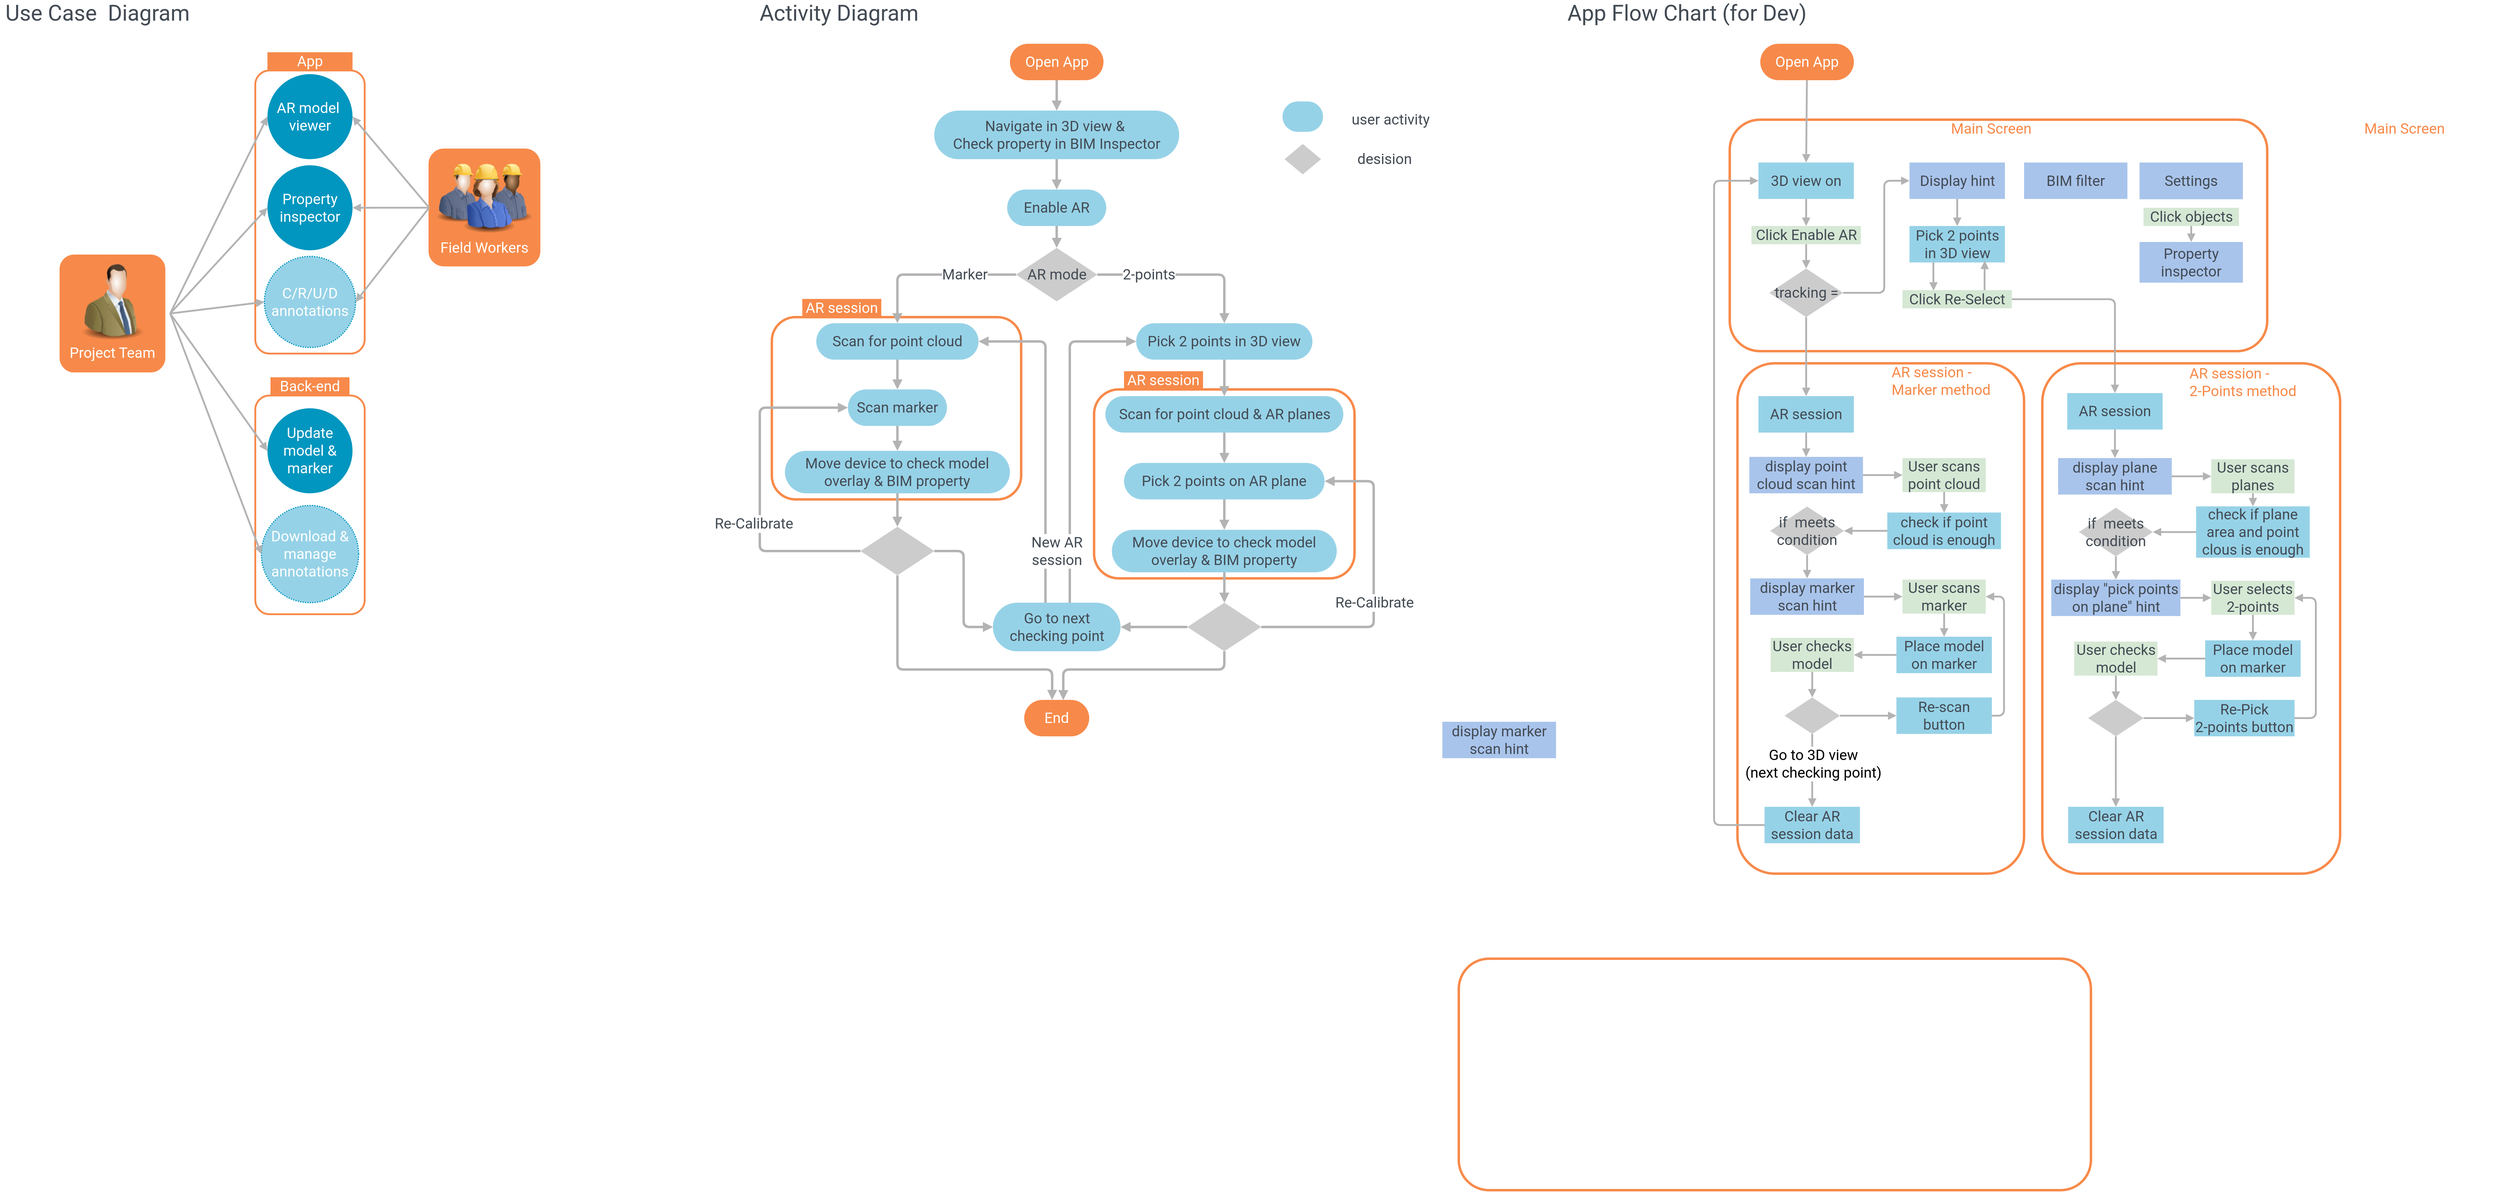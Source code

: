 <mxfile version="12.7.2" type="github">
  <diagram id="C5RBs43oDa-KdzZeNtuy" name="Page-1">
    <mxGraphModel dx="3570" dy="1119" grid="1" gridSize="10" guides="1" tooltips="1" connect="1" arrows="1" fold="1" page="1" pageScale="1" pageWidth="827" pageHeight="1169" math="0" shadow="0" extFonts="Roboto^https://fonts.googleapis.com/css?family=Roboto">
      <root>
        <mxCell id="WIyWlLk6GJQsqaUBKTNV-0" />
        <mxCell id="WIyWlLk6GJQsqaUBKTNV-1" parent="WIyWlLk6GJQsqaUBKTNV-0" />
        <mxCell id="-8byVdPDyk2Qr70N4ybH-325" value="" style="rounded=1;whiteSpace=wrap;html=1;labelBackgroundColor=#ffffff;strokeColor=#F78A4A;strokeWidth=4;fillColor=none;fontFamily=Roboto;fontSize=24;fontColor=#434B54;arcSize=13;" vertex="1" parent="WIyWlLk6GJQsqaUBKTNV-1">
          <mxGeometry x="1558.5" y="1140" width="471.5" height="840" as="geometry" />
        </mxCell>
        <mxCell id="-8byVdPDyk2Qr70N4ybH-224" value="" style="rounded=1;whiteSpace=wrap;html=1;labelBackgroundColor=#ffffff;strokeColor=#F78A4A;strokeWidth=4;fillColor=none;fontFamily=Roboto;fontSize=24;fontColor=#434B54;arcSize=13;" vertex="1" parent="WIyWlLk6GJQsqaUBKTNV-1">
          <mxGeometry x="1100" y="2120" width="1040" height="381" as="geometry" />
        </mxCell>
        <mxCell id="-8byVdPDyk2Qr70N4ybH-220" value="" style="rounded=1;whiteSpace=wrap;html=1;labelBackgroundColor=#ffffff;strokeColor=#F78A4A;strokeWidth=4;fillColor=none;fontFamily=Roboto;fontSize=24;fontColor=#434B54;arcSize=13;" vertex="1" parent="WIyWlLk6GJQsqaUBKTNV-1">
          <mxGeometry x="1545.75" y="739" width="884.25" height="381" as="geometry" />
        </mxCell>
        <mxCell id="-8byVdPDyk2Qr70N4ybH-160" value="" style="rounded=1;whiteSpace=wrap;html=1;labelBackgroundColor=#ffffff;strokeColor=#F78A4A;strokeWidth=3;fillColor=none;fontFamily=Roboto;fontSize=24;fontColor=#434B54;arcSize=13;" vertex="1" parent="WIyWlLk6GJQsqaUBKTNV-1">
          <mxGeometry x="-880" y="1193" width="180" height="360" as="geometry" />
        </mxCell>
        <mxCell id="-8byVdPDyk2Qr70N4ybH-159" value="" style="rounded=1;whiteSpace=wrap;html=1;labelBackgroundColor=#ffffff;strokeColor=#F78A4A;strokeWidth=3;fillColor=none;fontFamily=Roboto;fontSize=24;fontColor=#434B54;arcSize=13;" vertex="1" parent="WIyWlLk6GJQsqaUBKTNV-1">
          <mxGeometry x="-880" y="658" width="180" height="466" as="geometry" />
        </mxCell>
        <mxCell id="-8byVdPDyk2Qr70N4ybH-138" value="" style="rounded=1;whiteSpace=wrap;html=1;labelBackgroundColor=#ffffff;strokeColor=#F78A4A;strokeWidth=4;fillColor=none;fontFamily=Roboto;fontSize=24;fontColor=#434B54;arcSize=13;" vertex="1" parent="WIyWlLk6GJQsqaUBKTNV-1">
          <mxGeometry x="-30.16" y="1064" width="410.16" height="300" as="geometry" />
        </mxCell>
        <mxCell id="-8byVdPDyk2Qr70N4ybH-137" value="&lt;font style=&quot;font-size: 24px&quot; color=&quot;#ffffff&quot;&gt;AR session&lt;/font&gt;" style="rounded=1;whiteSpace=wrap;html=1;fillColor=#F78A4A;fontFamily=Roboto;arcSize=0;strokeColor=none;" vertex="1" parent="WIyWlLk6GJQsqaUBKTNV-1">
          <mxGeometry x="549.25" y="1153" width="130" height="30" as="geometry" />
        </mxCell>
        <mxCell id="-8byVdPDyk2Qr70N4ybH-132" value="" style="rounded=1;whiteSpace=wrap;html=1;labelBackgroundColor=#ffffff;strokeColor=#F78A4A;strokeWidth=4;fillColor=none;fontFamily=Roboto;fontSize=24;fontColor=#434B54;arcSize=13;" vertex="1" parent="WIyWlLk6GJQsqaUBKTNV-1">
          <mxGeometry x="500" y="1183" width="428.5" height="311" as="geometry" />
        </mxCell>
        <mxCell id="-8byVdPDyk2Qr70N4ybH-110" style="edgeStyle=orthogonalEdgeStyle;orthogonalLoop=1;jettySize=auto;html=1;entryX=0.5;entryY=0;entryDx=0;entryDy=0;startFill=0;endArrow=block;endFill=1;strokeColor=#B3B3B3;strokeWidth=4;" edge="1" parent="WIyWlLk6GJQsqaUBKTNV-1" source="4xVDAsTEALw9DUcqADvd-4" target="-8byVdPDyk2Qr70N4ybH-16">
          <mxGeometry relative="1" as="geometry" />
        </mxCell>
        <mxCell id="4xVDAsTEALw9DUcqADvd-4" value="&lt;font color=&quot;#434b54&quot; face=&quot;Roboto&quot;&gt;&lt;span style=&quot;font-size: 24px&quot;&gt;Navigate in 3D view &amp;amp;&amp;nbsp;&lt;br&gt;&lt;/span&gt;&lt;/font&gt;&lt;span style=&quot;color: rgb(67 , 75 , 84) ; font-family: &amp;#34;roboto&amp;#34; ; font-size: 24px&quot;&gt;Check property in BIM Inspector&lt;/span&gt;&lt;font color=&quot;#434b54&quot; face=&quot;Roboto&quot;&gt;&lt;span style=&quot;font-size: 24px&quot;&gt;&lt;br&gt;&lt;/span&gt;&lt;/font&gt;" style="rounded=1;whiteSpace=wrap;html=1;arcSize=50;fillColor=#96D2E7;strokeColor=none;" parent="WIyWlLk6GJQsqaUBKTNV-1" vertex="1">
          <mxGeometry x="237" y="724" width="403" height="80" as="geometry" />
        </mxCell>
        <mxCell id="-8byVdPDyk2Qr70N4ybH-20" style="edgeStyle=orthogonalEdgeStyle;orthogonalLoop=1;jettySize=auto;html=1;exitX=0.5;exitY=1;exitDx=0;exitDy=0;entryX=0.5;entryY=0;entryDx=0;entryDy=0;startFill=0;endArrow=block;endFill=1;strokeColor=#B3B3B3;strokeWidth=4;" edge="1" parent="WIyWlLk6GJQsqaUBKTNV-1" source="-8byVdPDyk2Qr70N4ybH-16" target="4xVDAsTEALw9DUcqADvd-16">
          <mxGeometry relative="1" as="geometry" />
        </mxCell>
        <mxCell id="-8byVdPDyk2Qr70N4ybH-16" value="&lt;font color=&quot;#434b54&quot; face=&quot;Roboto&quot;&gt;&lt;span style=&quot;font-size: 24px&quot;&gt;Enable AR&lt;/span&gt;&lt;/font&gt;" style="rounded=1;whiteSpace=wrap;html=1;arcSize=50;fillColor=#96D2E7;strokeColor=none;" vertex="1" parent="WIyWlLk6GJQsqaUBKTNV-1">
          <mxGeometry x="357" y="854" width="163" height="60" as="geometry" />
        </mxCell>
        <mxCell id="-8byVdPDyk2Qr70N4ybH-26" style="edgeStyle=orthogonalEdgeStyle;orthogonalLoop=1;jettySize=auto;html=1;entryX=0.5;entryY=0;entryDx=0;entryDy=0;startFill=0;endArrow=block;endFill=1;strokeColor=#B3B3B3;strokeWidth=4;" edge="1" parent="WIyWlLk6GJQsqaUBKTNV-1" source="4xVDAsTEALw9DUcqADvd-16" target="-8byVdPDyk2Qr70N4ybH-25">
          <mxGeometry relative="1" as="geometry" />
        </mxCell>
        <mxCell id="-8byVdPDyk2Qr70N4ybH-27" value="2-points" style="text;html=1;align=center;verticalAlign=middle;resizable=0;points=[];labelBackgroundColor=#ffffff;fontFamily=Roboto;fontSize=24;fontColor=#434B54;" vertex="1" connectable="0" parent="-8byVdPDyk2Qr70N4ybH-26">
          <mxGeometry x="-0.124" y="-51" relative="1" as="geometry">
            <mxPoint x="-41.75" y="-51" as="offset" />
          </mxGeometry>
        </mxCell>
        <mxCell id="-8byVdPDyk2Qr70N4ybH-33" style="edgeStyle=orthogonalEdgeStyle;orthogonalLoop=1;jettySize=auto;html=1;entryX=0.5;entryY=0;entryDx=0;entryDy=0;startFill=0;endArrow=block;endFill=1;strokeColor=#B3B3B3;strokeWidth=4;" edge="1" parent="WIyWlLk6GJQsqaUBKTNV-1" source="4xVDAsTEALw9DUcqADvd-16" target="-8byVdPDyk2Qr70N4ybH-30">
          <mxGeometry relative="1" as="geometry" />
        </mxCell>
        <mxCell id="-8byVdPDyk2Qr70N4ybH-34" value="Marker" style="text;html=1;align=center;verticalAlign=middle;resizable=0;points=[];labelBackgroundColor=#ffffff;fontSize=24;fontFamily=Roboto;fontColor=#434B54;" vertex="1" connectable="0" parent="-8byVdPDyk2Qr70N4ybH-33">
          <mxGeometry x="-0.0" y="31" relative="1" as="geometry">
            <mxPoint x="52.25" y="-31" as="offset" />
          </mxGeometry>
        </mxCell>
        <mxCell id="4xVDAsTEALw9DUcqADvd-16" value="&lt;font style=&quot;font-size: 24px&quot; face=&quot;Roboto&quot; color=&quot;#434b54&quot;&gt;AR mode&lt;/font&gt;" style="rhombus;whiteSpace=wrap;html=1;rounded=0;comic=0;strokeColor=none;fillColor=#CCCCCC;" parent="WIyWlLk6GJQsqaUBKTNV-1" vertex="1">
          <mxGeometry x="371.68" y="950" width="133.65" height="88" as="geometry" />
        </mxCell>
        <mxCell id="-8byVdPDyk2Qr70N4ybH-11" style="edgeStyle=orthogonalEdgeStyle;rounded=1;orthogonalLoop=1;jettySize=auto;html=1;exitX=0.5;exitY=1;exitDx=0;exitDy=0;fontFamily=Helvetica;strokeColor=#B3B3B3;strokeWidth=4;endFill=1;endArrow=block;startFill=0;startArrow=none;" edge="1" parent="WIyWlLk6GJQsqaUBKTNV-1" source="-8byVdPDyk2Qr70N4ybH-8" target="4xVDAsTEALw9DUcqADvd-4">
          <mxGeometry relative="1" as="geometry" />
        </mxCell>
        <mxCell id="-8byVdPDyk2Qr70N4ybH-8" value="&lt;font style=&quot;font-size: 24px&quot; color=&quot;#ffffff&quot;&gt;Open App&lt;/font&gt;" style="rounded=1;whiteSpace=wrap;html=1;fillColor=#F78A4A;fontFamily=Roboto;arcSize=50;strokeColor=none;" vertex="1" parent="WIyWlLk6GJQsqaUBKTNV-1">
          <mxGeometry x="361.5" y="614" width="154" height="60" as="geometry" />
        </mxCell>
        <mxCell id="-8byVdPDyk2Qr70N4ybH-100" style="edgeStyle=orthogonalEdgeStyle;orthogonalLoop=1;jettySize=auto;html=1;entryX=0.5;entryY=0;entryDx=0;entryDy=0;startFill=0;endArrow=block;endFill=1;strokeColor=#B3B3B3;strokeWidth=4;" edge="1" parent="WIyWlLk6GJQsqaUBKTNV-1" source="-8byVdPDyk2Qr70N4ybH-25" target="-8byVdPDyk2Qr70N4ybH-42">
          <mxGeometry relative="1" as="geometry" />
        </mxCell>
        <mxCell id="-8byVdPDyk2Qr70N4ybH-25" value="&lt;font color=&quot;#434b54&quot; face=&quot;Roboto&quot;&gt;&lt;span style=&quot;font-size: 24px&quot;&gt;Pick 2 points in 3D view&lt;/span&gt;&lt;/font&gt;" style="rounded=1;whiteSpace=wrap;html=1;arcSize=50;fillColor=#96D2E7;strokeColor=none;" vertex="1" parent="WIyWlLk6GJQsqaUBKTNV-1">
          <mxGeometry x="569.25" y="1074" width="290" height="60" as="geometry" />
        </mxCell>
        <mxCell id="-8byVdPDyk2Qr70N4ybH-55" value="" style="edgeStyle=orthogonalEdgeStyle;orthogonalLoop=1;jettySize=auto;html=1;startFill=0;endArrow=block;endFill=1;strokeColor=#B3B3B3;strokeWidth=4;" edge="1" parent="WIyWlLk6GJQsqaUBKTNV-1" source="-8byVdPDyk2Qr70N4ybH-30" target="-8byVdPDyk2Qr70N4ybH-54">
          <mxGeometry relative="1" as="geometry" />
        </mxCell>
        <mxCell id="-8byVdPDyk2Qr70N4ybH-30" value="&lt;font color=&quot;#434b54&quot; face=&quot;Roboto&quot;&gt;&lt;span style=&quot;font-size: 24px&quot;&gt;Scan for point cloud&lt;/span&gt;&lt;/font&gt;" style="rounded=1;whiteSpace=wrap;html=1;arcSize=50;fillColor=#96D2E7;strokeColor=none;strokeWidth=4;" vertex="1" parent="WIyWlLk6GJQsqaUBKTNV-1">
          <mxGeometry x="42.92" y="1074" width="267" height="60" as="geometry" />
        </mxCell>
        <mxCell id="-8byVdPDyk2Qr70N4ybH-86" style="edgeStyle=orthogonalEdgeStyle;orthogonalLoop=1;jettySize=auto;html=1;startFill=0;endArrow=block;endFill=1;strokeColor=#B3B3B3;strokeWidth=4;" edge="1" parent="WIyWlLk6GJQsqaUBKTNV-1" source="-8byVdPDyk2Qr70N4ybH-54" target="-8byVdPDyk2Qr70N4ybH-85">
          <mxGeometry relative="1" as="geometry" />
        </mxCell>
        <mxCell id="-8byVdPDyk2Qr70N4ybH-54" value="&lt;font color=&quot;#434b54&quot; face=&quot;Roboto&quot;&gt;&lt;span style=&quot;font-size: 24px&quot;&gt;Scan marker&lt;/span&gt;&lt;/font&gt;" style="rounded=1;whiteSpace=wrap;html=1;arcSize=50;fillColor=#96D2E7;strokeColor=none;strokeWidth=4;" vertex="1" parent="WIyWlLk6GJQsqaUBKTNV-1">
          <mxGeometry x="94.92" y="1183" width="163" height="60" as="geometry" />
        </mxCell>
        <mxCell id="-8byVdPDyk2Qr70N4ybH-49" value="" style="edgeStyle=orthogonalEdgeStyle;orthogonalLoop=1;jettySize=auto;html=1;startFill=0;endArrow=block;endFill=1;strokeColor=#B3B3B3;strokeWidth=4;" edge="1" parent="WIyWlLk6GJQsqaUBKTNV-1" source="-8byVdPDyk2Qr70N4ybH-42" target="-8byVdPDyk2Qr70N4ybH-48">
          <mxGeometry relative="1" as="geometry" />
        </mxCell>
        <mxCell id="-8byVdPDyk2Qr70N4ybH-42" value="&lt;font color=&quot;#434b54&quot; face=&quot;Roboto&quot;&gt;&lt;span style=&quot;font-size: 24px&quot;&gt;Scan for point cloud &amp;amp; AR planes&lt;/span&gt;&lt;/font&gt;" style="rounded=1;whiteSpace=wrap;html=1;arcSize=50;fillColor=#96D2E7;strokeColor=none;strokeWidth=4;" vertex="1" parent="WIyWlLk6GJQsqaUBKTNV-1">
          <mxGeometry x="518.5" y="1194" width="391.5" height="60" as="geometry" />
        </mxCell>
        <mxCell id="-8byVdPDyk2Qr70N4ybH-53" value="" style="edgeStyle=orthogonalEdgeStyle;orthogonalLoop=1;jettySize=auto;html=1;startFill=0;endArrow=block;endFill=1;strokeColor=#B3B3B3;strokeWidth=4;" edge="1" parent="WIyWlLk6GJQsqaUBKTNV-1" source="-8byVdPDyk2Qr70N4ybH-48" target="-8byVdPDyk2Qr70N4ybH-52">
          <mxGeometry relative="1" as="geometry" />
        </mxCell>
        <mxCell id="-8byVdPDyk2Qr70N4ybH-48" value="&lt;font color=&quot;#434b54&quot; face=&quot;Roboto&quot;&gt;&lt;span style=&quot;font-size: 24px&quot;&gt;Pick 2 points on AR plane&lt;/span&gt;&lt;/font&gt;" style="rounded=1;whiteSpace=wrap;html=1;arcSize=50;fillColor=#96D2E7;strokeColor=none;strokeWidth=4;" vertex="1" parent="WIyWlLk6GJQsqaUBKTNV-1">
          <mxGeometry x="549.25" y="1304" width="330" height="60" as="geometry" />
        </mxCell>
        <mxCell id="-8byVdPDyk2Qr70N4ybH-84" style="edgeStyle=orthogonalEdgeStyle;orthogonalLoop=1;jettySize=auto;html=1;startFill=0;endArrow=block;endFill=1;strokeColor=#B3B3B3;strokeWidth=4;" edge="1" parent="WIyWlLk6GJQsqaUBKTNV-1" source="-8byVdPDyk2Qr70N4ybH-52" target="-8byVdPDyk2Qr70N4ybH-79">
          <mxGeometry relative="1" as="geometry" />
        </mxCell>
        <mxCell id="-8byVdPDyk2Qr70N4ybH-52" value="&lt;font color=&quot;#434b54&quot; face=&quot;Roboto&quot;&gt;&lt;span style=&quot;font-size: 24px&quot;&gt;Move device to check model overlay &amp;amp; BIM property&lt;/span&gt;&lt;/font&gt;" style="rounded=1;whiteSpace=wrap;html=1;arcSize=50;fillColor=#96D2E7;strokeColor=none;strokeWidth=4;" vertex="1" parent="WIyWlLk6GJQsqaUBKTNV-1">
          <mxGeometry x="529.25" y="1414" width="370" height="70" as="geometry" />
        </mxCell>
        <mxCell id="-8byVdPDyk2Qr70N4ybH-76" style="edgeStyle=orthogonalEdgeStyle;orthogonalLoop=1;jettySize=auto;html=1;startFill=0;endArrow=block;endFill=1;strokeColor=#B3B3B3;strokeWidth=4;" edge="1" parent="WIyWlLk6GJQsqaUBKTNV-1" source="-8byVdPDyk2Qr70N4ybH-60" target="-8byVdPDyk2Qr70N4ybH-75">
          <mxGeometry relative="1" as="geometry">
            <Array as="points">
              <mxPoint x="177" y="1644" />
              <mxPoint x="431" y="1644" />
            </Array>
          </mxGeometry>
        </mxCell>
        <mxCell id="-8byVdPDyk2Qr70N4ybH-98" style="edgeStyle=orthogonalEdgeStyle;orthogonalLoop=1;jettySize=auto;html=1;entryX=0;entryY=0.5;entryDx=0;entryDy=0;startFill=0;endArrow=block;endFill=1;strokeColor=#B3B3B3;strokeWidth=4;" edge="1" parent="WIyWlLk6GJQsqaUBKTNV-1" source="-8byVdPDyk2Qr70N4ybH-60" target="-8byVdPDyk2Qr70N4ybH-54">
          <mxGeometry relative="1" as="geometry">
            <Array as="points">
              <mxPoint x="-50" y="1449" />
              <mxPoint x="-50" y="1213" />
            </Array>
          </mxGeometry>
        </mxCell>
        <mxCell id="-8byVdPDyk2Qr70N4ybH-102" value="Re-Calibrate" style="text;html=1;align=center;verticalAlign=middle;resizable=0;points=[];labelBackgroundColor=#ffffff;fontSize=24;fontFamily=Roboto;fontColor=#434B54;" vertex="1" connectable="0" parent="-8byVdPDyk2Qr70N4ybH-98">
          <mxGeometry x="-0.114" y="1" relative="1" as="geometry">
            <mxPoint x="-9" y="31.39" as="offset" />
          </mxGeometry>
        </mxCell>
        <mxCell id="-8byVdPDyk2Qr70N4ybH-129" style="edgeStyle=orthogonalEdgeStyle;orthogonalLoop=1;jettySize=auto;html=1;entryX=0;entryY=0.5;entryDx=0;entryDy=0;startFill=0;endArrow=block;endFill=1;strokeColor=#B3B3B3;strokeWidth=4;" edge="1" parent="WIyWlLk6GJQsqaUBKTNV-1" source="-8byVdPDyk2Qr70N4ybH-60" target="-8byVdPDyk2Qr70N4ybH-63">
          <mxGeometry relative="1" as="geometry" />
        </mxCell>
        <mxCell id="-8byVdPDyk2Qr70N4ybH-60" value="" style="rhombus;whiteSpace=wrap;html=1;rounded=0;comic=0;strokeColor=none;fillColor=#CCCCCC;dashed=1;fontFamily=Roboto;fontSize=24;fontColor=#434B54;" vertex="1" parent="WIyWlLk6GJQsqaUBKTNV-1">
          <mxGeometry x="115.67" y="1409" width="121.5" height="80" as="geometry" />
        </mxCell>
        <mxCell id="-8byVdPDyk2Qr70N4ybH-95" style="edgeStyle=orthogonalEdgeStyle;orthogonalLoop=1;jettySize=auto;html=1;startFill=0;endArrow=block;endFill=1;strokeColor=#B3B3B3;strokeWidth=4;" edge="1" parent="WIyWlLk6GJQsqaUBKTNV-1" source="-8byVdPDyk2Qr70N4ybH-63" target="-8byVdPDyk2Qr70N4ybH-30">
          <mxGeometry relative="1" as="geometry">
            <Array as="points">
              <mxPoint x="420" y="1104" />
            </Array>
          </mxGeometry>
        </mxCell>
        <mxCell id="-8byVdPDyk2Qr70N4ybH-101" style="edgeStyle=orthogonalEdgeStyle;orthogonalLoop=1;jettySize=auto;html=1;entryX=0;entryY=0.5;entryDx=0;entryDy=0;startFill=0;endArrow=block;endFill=1;strokeColor=#B3B3B3;strokeWidth=4;" edge="1" parent="WIyWlLk6GJQsqaUBKTNV-1" source="-8byVdPDyk2Qr70N4ybH-63" target="-8byVdPDyk2Qr70N4ybH-25">
          <mxGeometry relative="1" as="geometry">
            <Array as="points">
              <mxPoint x="460" y="1104" />
            </Array>
          </mxGeometry>
        </mxCell>
        <mxCell id="-8byVdPDyk2Qr70N4ybH-63" value="&lt;font color=&quot;#434b54&quot; face=&quot;Roboto&quot;&gt;&lt;span style=&quot;font-size: 24px&quot;&gt;Go to next&lt;br&gt;checking point&lt;/span&gt;&lt;/font&gt;" style="rounded=1;whiteSpace=wrap;html=1;arcSize=50;fillColor=#96D2E7;strokeColor=none;" vertex="1" parent="WIyWlLk6GJQsqaUBKTNV-1">
          <mxGeometry x="333.5" y="1534" width="210" height="80" as="geometry" />
        </mxCell>
        <mxCell id="-8byVdPDyk2Qr70N4ybH-75" value="&lt;font style=&quot;font-size: 24px&quot; color=&quot;#ffffff&quot;&gt;End&lt;/font&gt;" style="rounded=1;whiteSpace=wrap;html=1;fillColor=#F78A4A;fontFamily=Roboto;arcSize=50;strokeColor=none;dashed=1;" vertex="1" parent="WIyWlLk6GJQsqaUBKTNV-1">
          <mxGeometry x="385" y="1694" width="107" height="60" as="geometry" />
        </mxCell>
        <mxCell id="-8byVdPDyk2Qr70N4ybH-82" style="edgeStyle=orthogonalEdgeStyle;orthogonalLoop=1;jettySize=auto;html=1;entryX=1;entryY=0.5;entryDx=0;entryDy=0;startFill=0;endArrow=block;endFill=1;strokeColor=#B3B3B3;strokeWidth=4;exitX=1;exitY=0.5;exitDx=0;exitDy=0;" edge="1" parent="WIyWlLk6GJQsqaUBKTNV-1" source="-8byVdPDyk2Qr70N4ybH-79" target="-8byVdPDyk2Qr70N4ybH-48">
          <mxGeometry relative="1" as="geometry">
            <Array as="points">
              <mxPoint x="960" y="1574" />
              <mxPoint x="960" y="1334" />
            </Array>
          </mxGeometry>
        </mxCell>
        <mxCell id="-8byVdPDyk2Qr70N4ybH-83" value="Re-Calibrate" style="text;html=1;align=center;verticalAlign=middle;resizable=0;points=[];labelBackgroundColor=#ffffff;fontSize=24;fontFamily=Roboto;fontColor=#434B54;" vertex="1" connectable="0" parent="-8byVdPDyk2Qr70N4ybH-82">
          <mxGeometry x="-0.661" y="-4" relative="1" as="geometry">
            <mxPoint x="100.0" y="-44" as="offset" />
          </mxGeometry>
        </mxCell>
        <mxCell id="-8byVdPDyk2Qr70N4ybH-106" style="edgeStyle=orthogonalEdgeStyle;orthogonalLoop=1;jettySize=auto;html=1;entryX=0.601;entryY=0.006;entryDx=0;entryDy=0;entryPerimeter=0;startFill=0;endArrow=block;endFill=1;strokeColor=#B3B3B3;strokeWidth=4;" edge="1" parent="WIyWlLk6GJQsqaUBKTNV-1" source="-8byVdPDyk2Qr70N4ybH-79" target="-8byVdPDyk2Qr70N4ybH-75">
          <mxGeometry relative="1" as="geometry">
            <Array as="points">
              <mxPoint x="714" y="1644" />
              <mxPoint x="449" y="1644" />
            </Array>
          </mxGeometry>
        </mxCell>
        <mxCell id="-8byVdPDyk2Qr70N4ybH-124" style="edgeStyle=orthogonalEdgeStyle;orthogonalLoop=1;jettySize=auto;html=1;entryX=1;entryY=0.5;entryDx=0;entryDy=0;startFill=0;endArrow=block;endFill=1;strokeColor=#B3B3B3;strokeWidth=4;" edge="1" parent="WIyWlLk6GJQsqaUBKTNV-1" source="-8byVdPDyk2Qr70N4ybH-79" target="-8byVdPDyk2Qr70N4ybH-63">
          <mxGeometry relative="1" as="geometry" />
        </mxCell>
        <mxCell id="-8byVdPDyk2Qr70N4ybH-79" value="" style="rhombus;whiteSpace=wrap;html=1;rounded=0;comic=0;strokeColor=none;fillColor=#CCCCCC;dashed=1;fontFamily=Roboto;fontSize=24;fontColor=#434B54;" vertex="1" parent="WIyWlLk6GJQsqaUBKTNV-1">
          <mxGeometry x="653.5" y="1534" width="121.5" height="80" as="geometry" />
        </mxCell>
        <mxCell id="-8byVdPDyk2Qr70N4ybH-87" style="edgeStyle=orthogonalEdgeStyle;orthogonalLoop=1;jettySize=auto;html=1;startFill=0;endArrow=block;endFill=1;strokeColor=#B3B3B3;strokeWidth=4;" edge="1" parent="WIyWlLk6GJQsqaUBKTNV-1" source="-8byVdPDyk2Qr70N4ybH-85" target="-8byVdPDyk2Qr70N4ybH-60">
          <mxGeometry relative="1" as="geometry" />
        </mxCell>
        <mxCell id="-8byVdPDyk2Qr70N4ybH-85" value="&lt;font color=&quot;#434b54&quot; face=&quot;Roboto&quot;&gt;&lt;span style=&quot;font-size: 24px&quot;&gt;Move device to check model overlay &amp;amp; BIM property&lt;/span&gt;&lt;/font&gt;" style="rounded=1;whiteSpace=wrap;html=1;arcSize=50;fillColor=#96D2E7;strokeColor=none;strokeWidth=4;" vertex="1" parent="WIyWlLk6GJQsqaUBKTNV-1">
          <mxGeometry x="-8.58" y="1284" width="370" height="70" as="geometry" />
        </mxCell>
        <mxCell id="-8byVdPDyk2Qr70N4ybH-107" value="&lt;font style=&quot;font-size: 36px&quot;&gt;Activity Diagram&lt;/font&gt;" style="text;html=1;align=center;verticalAlign=middle;resizable=0;points=[];autosize=1;fontSize=24;fontFamily=Roboto;fontColor=#434B54;" vertex="1" parent="WIyWlLk6GJQsqaUBKTNV-1">
          <mxGeometry x="-60" y="544" width="280" height="40" as="geometry" />
        </mxCell>
        <mxCell id="-8byVdPDyk2Qr70N4ybH-111" value="" style="rhombus;whiteSpace=wrap;html=1;rounded=0;comic=0;strokeColor=none;fillColor=#CCCCCC;dashed=1;fontFamily=Roboto;fontSize=24;fontColor=#434B54;" vertex="1" parent="WIyWlLk6GJQsqaUBKTNV-1">
          <mxGeometry x="813.34" y="779" width="60" height="50" as="geometry" />
        </mxCell>
        <mxCell id="-8byVdPDyk2Qr70N4ybH-114" value="" style="rounded=1;whiteSpace=wrap;html=1;arcSize=50;fillColor=#96D2E7;strokeColor=none;dashed=1;fontFamily=Roboto;fontSize=24;fontColor=#434B54;" vertex="1" parent="WIyWlLk6GJQsqaUBKTNV-1">
          <mxGeometry x="810" y="709" width="66.67" height="50" as="geometry" />
        </mxCell>
        <mxCell id="-8byVdPDyk2Qr70N4ybH-120" value="user activity" style="rounded=0;whiteSpace=wrap;html=1;dashed=1;strokeColor=none;strokeWidth=4;fillColor=none;fontFamily=Roboto;fontSize=24;fontColor=#434B54;" vertex="1" parent="WIyWlLk6GJQsqaUBKTNV-1">
          <mxGeometry x="903.34" y="709" width="170" height="60" as="geometry" />
        </mxCell>
        <mxCell id="-8byVdPDyk2Qr70N4ybH-121" value="desision" style="rounded=0;whiteSpace=wrap;html=1;dashed=1;strokeColor=none;strokeWidth=4;fillColor=none;fontFamily=Roboto;fontSize=24;fontColor=#434B54;" vertex="1" parent="WIyWlLk6GJQsqaUBKTNV-1">
          <mxGeometry x="893.34" y="774" width="170" height="60" as="geometry" />
        </mxCell>
        <mxCell id="-8byVdPDyk2Qr70N4ybH-126" value="New AR&lt;br&gt;session" style="rounded=0;whiteSpace=wrap;html=1;dashed=1;strokeColor=none;strokeWidth=4;fillColor=none;fontFamily=Roboto;fontSize=24;fontColor=#434B54;labelBackgroundColor=#ffffff;" vertex="1" parent="WIyWlLk6GJQsqaUBKTNV-1">
          <mxGeometry x="353.5" y="1419" width="170" height="60" as="geometry" />
        </mxCell>
        <mxCell id="-8byVdPDyk2Qr70N4ybH-140" value="&lt;font style=&quot;font-size: 24px&quot; color=&quot;#ffffff&quot;&gt;AR session&lt;/font&gt;" style="rounded=1;whiteSpace=wrap;html=1;fillColor=#F78A4A;fontFamily=Roboto;arcSize=0;strokeColor=none;" vertex="1" parent="WIyWlLk6GJQsqaUBKTNV-1">
          <mxGeometry x="19.92" y="1034" width="130" height="30" as="geometry" />
        </mxCell>
        <mxCell id="-8byVdPDyk2Qr70N4ybH-201" style="edgeStyle=none;orthogonalLoop=1;jettySize=auto;html=1;entryX=0.5;entryY=0;entryDx=0;entryDy=0;startFill=0;endArrow=block;endFill=1;strokeColor=#B3B3B3;strokeWidth=3;" edge="1" parent="WIyWlLk6GJQsqaUBKTNV-1" source="-8byVdPDyk2Qr70N4ybH-145" target="-8byVdPDyk2Qr70N4ybH-200">
          <mxGeometry relative="1" as="geometry" />
        </mxCell>
        <mxCell id="-8byVdPDyk2Qr70N4ybH-145" value="&lt;font style=&quot;font-size: 24px&quot; color=&quot;#ffffff&quot;&gt;Open App&lt;/font&gt;" style="rounded=1;whiteSpace=wrap;html=1;fillColor=#F78A4A;fontFamily=Roboto;arcSize=50;strokeColor=none;" vertex="1" parent="WIyWlLk6GJQsqaUBKTNV-1">
          <mxGeometry x="1596" y="614.0" width="154" height="60" as="geometry" />
        </mxCell>
        <mxCell id="-8byVdPDyk2Qr70N4ybH-154" value="&lt;div&gt;&lt;font color=&quot;#ffffff&quot;&gt;AR model&amp;nbsp;&lt;/font&gt;&lt;/div&gt;&lt;div&gt;&lt;font color=&quot;#ffffff&quot;&gt;viewer&lt;/font&gt;&lt;/div&gt;" style="ellipse;whiteSpace=wrap;html=1;aspect=fixed;rounded=1;labelBackgroundColor=none;strokeColor=none;strokeWidth=4;fillColor=#0096BF;fontFamily=Roboto;fontSize=24;fontColor=#434B54;shadow=0;" vertex="1" parent="WIyWlLk6GJQsqaUBKTNV-1">
          <mxGeometry x="-860" y="664" width="140" height="140" as="geometry" />
        </mxCell>
        <mxCell id="-8byVdPDyk2Qr70N4ybH-155" value="&lt;div&gt;&lt;font color=&quot;#ffffff&quot;&gt;Property&lt;/font&gt;&lt;/div&gt;&lt;div&gt;&lt;font color=&quot;#ffffff&quot;&gt;inspector&lt;/font&gt;&lt;/div&gt;" style="ellipse;whiteSpace=wrap;html=1;aspect=fixed;rounded=1;labelBackgroundColor=none;strokeColor=none;strokeWidth=4;fillColor=#0096BF;fontFamily=Roboto;fontSize=24;fontColor=#434B54;shadow=0;" vertex="1" parent="WIyWlLk6GJQsqaUBKTNV-1">
          <mxGeometry x="-860" y="814" width="140" height="140" as="geometry" />
        </mxCell>
        <mxCell id="-8byVdPDyk2Qr70N4ybH-156" value="&lt;div&gt;&lt;font color=&quot;#ffffff&quot;&gt;C/R/U/D&lt;/font&gt;&lt;/div&gt;&lt;div&gt;&lt;font color=&quot;#ffffff&quot;&gt;annotations&lt;/font&gt;&lt;/div&gt;" style="ellipse;whiteSpace=wrap;html=1;aspect=fixed;rounded=1;labelBackgroundColor=none;strokeColor=#0096BF;strokeWidth=2;fillColor=#96D2E7;fontFamily=Roboto;fontSize=24;fontColor=#434B54;shadow=0;dashed=1;perimeterSpacing=0;dashPattern=1 1;" vertex="1" parent="WIyWlLk6GJQsqaUBKTNV-1">
          <mxGeometry x="-865" y="964" width="150" height="150" as="geometry" />
        </mxCell>
        <mxCell id="-8byVdPDyk2Qr70N4ybH-157" value="&lt;div&gt;&lt;font color=&quot;#ffffff&quot;&gt;Download &amp;amp; manage annotations&lt;/font&gt;&lt;/div&gt;" style="ellipse;whiteSpace=wrap;html=1;aspect=fixed;rounded=1;labelBackgroundColor=none;strokeColor=#0096BF;strokeWidth=2;fillColor=#96D2E7;fontFamily=Roboto;fontSize=24;fontColor=#434B54;shadow=0;dashed=1;dashPattern=1 1;" vertex="1" parent="WIyWlLk6GJQsqaUBKTNV-1">
          <mxGeometry x="-870" y="1374" width="160" height="160" as="geometry" />
        </mxCell>
        <mxCell id="-8byVdPDyk2Qr70N4ybH-158" value="&lt;div&gt;&lt;font color=&quot;#ffffff&quot;&gt;Update model &amp;amp; marker&lt;/font&gt;&lt;/div&gt;" style="ellipse;whiteSpace=wrap;html=1;aspect=fixed;rounded=1;labelBackgroundColor=none;strokeColor=none;strokeWidth=4;fillColor=#0096BF;fontFamily=Roboto;fontSize=24;fontColor=#434B54;shadow=0;" vertex="1" parent="WIyWlLk6GJQsqaUBKTNV-1">
          <mxGeometry x="-860" y="1214" width="140" height="140" as="geometry" />
        </mxCell>
        <mxCell id="-8byVdPDyk2Qr70N4ybH-167" value="" style="group;perimeterSpacing=600;" vertex="1" connectable="0" parent="WIyWlLk6GJQsqaUBKTNV-1">
          <mxGeometry x="-1200" y="963" width="170" height="190" as="geometry" />
        </mxCell>
        <mxCell id="-8byVdPDyk2Qr70N4ybH-164" value="" style="rounded=1;whiteSpace=wrap;html=1;labelBackgroundColor=#ffffff;strokeColor=#F78A4A;strokeWidth=4;fillColor=#F78A4A;fontFamily=Roboto;fontSize=24;fontColor=#434B54;arcSize=13;perimeterSpacing=10;" vertex="1" parent="-8byVdPDyk2Qr70N4ybH-167">
          <mxGeometry width="170" height="190" as="geometry" />
        </mxCell>
        <mxCell id="-8byVdPDyk2Qr70N4ybH-151" value="" style="image;html=1;labelBackgroundColor=#ffffff;image=img/lib/clip_art/people/Suit_Man_Green_128x128.png;rounded=1;strokeColor=#000000;strokeWidth=4;fillColor=#F78A4A;fontFamily=Roboto;fontSize=24;fontColor=#434B54;" vertex="1" parent="-8byVdPDyk2Qr70N4ybH-167">
          <mxGeometry x="20" y="10" width="130" height="130" as="geometry" />
        </mxCell>
        <mxCell id="-8byVdPDyk2Qr70N4ybH-165" value="&lt;font color=&quot;#ffffff&quot;&gt;Project Team&lt;/font&gt;" style="rounded=0;whiteSpace=wrap;html=1;dashed=1;strokeColor=none;strokeWidth=4;fillColor=none;fontFamily=Roboto;fontSize=24;fontColor=#434B54;" vertex="1" parent="-8byVdPDyk2Qr70N4ybH-167">
          <mxGeometry y="130" width="170" height="60" as="geometry" />
        </mxCell>
        <mxCell id="-8byVdPDyk2Qr70N4ybH-175" style="edgeStyle=none;orthogonalLoop=1;jettySize=auto;html=1;exitX=1;exitY=0.5;exitDx=0;exitDy=0;entryX=0;entryY=0.5;entryDx=0;entryDy=0;startFill=0;endArrow=block;endFill=1;strokeColor=#B3B3B3;strokeWidth=3;" edge="1" parent="WIyWlLk6GJQsqaUBKTNV-1" source="-8byVdPDyk2Qr70N4ybH-164" target="-8byVdPDyk2Qr70N4ybH-154">
          <mxGeometry relative="1" as="geometry" />
        </mxCell>
        <mxCell id="-8byVdPDyk2Qr70N4ybH-176" style="edgeStyle=none;orthogonalLoop=1;jettySize=auto;html=1;exitX=1;exitY=0.5;exitDx=0;exitDy=0;entryX=0;entryY=0.5;entryDx=0;entryDy=0;startFill=0;endArrow=block;endFill=1;strokeColor=#B3B3B3;strokeWidth=3;" edge="1" parent="WIyWlLk6GJQsqaUBKTNV-1" source="-8byVdPDyk2Qr70N4ybH-164" target="-8byVdPDyk2Qr70N4ybH-155">
          <mxGeometry relative="1" as="geometry" />
        </mxCell>
        <mxCell id="-8byVdPDyk2Qr70N4ybH-177" style="edgeStyle=none;orthogonalLoop=1;jettySize=auto;html=1;exitX=1;exitY=0.5;exitDx=0;exitDy=0;entryX=0;entryY=0.5;entryDx=0;entryDy=0;startFill=0;endArrow=block;endFill=1;strokeColor=#B3B3B3;strokeWidth=3;" edge="1" parent="WIyWlLk6GJQsqaUBKTNV-1" source="-8byVdPDyk2Qr70N4ybH-164" target="-8byVdPDyk2Qr70N4ybH-156">
          <mxGeometry relative="1" as="geometry" />
        </mxCell>
        <mxCell id="-8byVdPDyk2Qr70N4ybH-179" style="edgeStyle=none;orthogonalLoop=1;jettySize=auto;html=1;exitX=1;exitY=0.5;exitDx=0;exitDy=0;entryX=0;entryY=0.5;entryDx=0;entryDy=0;startFill=0;endArrow=block;endFill=1;strokeColor=#B3B3B3;strokeWidth=3;" edge="1" parent="WIyWlLk6GJQsqaUBKTNV-1" source="-8byVdPDyk2Qr70N4ybH-164" target="-8byVdPDyk2Qr70N4ybH-157">
          <mxGeometry relative="1" as="geometry" />
        </mxCell>
        <mxCell id="-8byVdPDyk2Qr70N4ybH-180" style="edgeStyle=none;orthogonalLoop=1;jettySize=auto;html=1;exitX=1;exitY=0.5;exitDx=0;exitDy=0;entryX=0;entryY=0.5;entryDx=0;entryDy=0;startFill=0;endArrow=block;endFill=1;strokeColor=#B3B3B3;strokeWidth=3;" edge="1" parent="WIyWlLk6GJQsqaUBKTNV-1" source="-8byVdPDyk2Qr70N4ybH-164" target="-8byVdPDyk2Qr70N4ybH-158">
          <mxGeometry relative="1" as="geometry" />
        </mxCell>
        <mxCell id="-8byVdPDyk2Qr70N4ybH-183" value="" style="group" vertex="1" connectable="0" parent="WIyWlLk6GJQsqaUBKTNV-1">
          <mxGeometry x="-594" y="788.5" width="181" height="191" as="geometry" />
        </mxCell>
        <mxCell id="-8byVdPDyk2Qr70N4ybH-166" value="" style="rounded=1;whiteSpace=wrap;html=1;labelBackgroundColor=#ffffff;strokeColor=#F78A4A;strokeWidth=4;fillColor=#F78A4A;fontFamily=Roboto;fontSize=24;fontColor=#434B54;arcSize=13;" vertex="1" parent="-8byVdPDyk2Qr70N4ybH-183">
          <mxGeometry x="1" width="180" height="190" as="geometry" />
        </mxCell>
        <mxCell id="-8byVdPDyk2Qr70N4ybH-181" value="&lt;font color=&quot;#ffffff&quot;&gt;Field Workers&lt;/font&gt;" style="rounded=0;whiteSpace=wrap;html=1;dashed=1;strokeColor=none;strokeWidth=4;fillColor=none;fontFamily=Roboto;fontSize=24;fontColor=#434B54;" vertex="1" parent="-8byVdPDyk2Qr70N4ybH-183">
          <mxGeometry x="6" y="131" width="170" height="60" as="geometry" />
        </mxCell>
        <mxCell id="-8byVdPDyk2Qr70N4ybH-182" value="" style="group" vertex="1" connectable="0" parent="-8byVdPDyk2Qr70N4ybH-183">
          <mxGeometry y="20" width="180.77" height="118" as="geometry" />
        </mxCell>
        <mxCell id="-8byVdPDyk2Qr70N4ybH-161" value="" style="image;html=1;labelBackgroundColor=#ffffff;image=img/lib/clip_art/people/Construction_Worker_Man_Black_128x128.png;rounded=1;shadow=0;dashed=1;dashPattern=1 1;strokeColor=#0096BF;strokeWidth=2;fillColor=#96D2E7;fontFamily=Roboto;fontSize=24;fontColor=#434B54;" vertex="1" parent="-8byVdPDyk2Qr70N4ybH-182">
          <mxGeometry x="80.342" width="100.428" height="100.426" as="geometry" />
        </mxCell>
        <mxCell id="-8byVdPDyk2Qr70N4ybH-150" value="" style="image;html=1;labelBackgroundColor=#ffffff;image=img/lib/clip_art/people/Construction_Worker_Man_128x128.png;rounded=1;strokeColor=#000000;strokeWidth=4;fillColor=#F78A4A;fontFamily=Roboto;fontSize=24;fontColor=#434B54;" vertex="1" parent="-8byVdPDyk2Qr70N4ybH-182">
          <mxGeometry width="100.428" height="100.426" as="geometry" />
        </mxCell>
        <mxCell id="-8byVdPDyk2Qr70N4ybH-149" value="" style="image;html=1;labelBackgroundColor=#ffffff;image=img/lib/clip_art/people/Construction_Worker_Woman_128x128.png;rounded=1;strokeColor=#000000;strokeWidth=4;fillColor=#F78A4A;fontFamily=Roboto;fontSize=24;fontColor=#434B54;" vertex="1" parent="-8byVdPDyk2Qr70N4ybH-182">
          <mxGeometry x="37.66" width="118.003" height="118" as="geometry" />
        </mxCell>
        <mxCell id="-8byVdPDyk2Qr70N4ybH-184" style="edgeStyle=none;orthogonalLoop=1;jettySize=auto;html=1;exitX=0;exitY=0.75;exitDx=0;exitDy=0;entryX=1;entryY=0.5;entryDx=0;entryDy=0;startFill=0;endArrow=block;endFill=1;strokeColor=#B3B3B3;strokeWidth=3;" edge="1" parent="WIyWlLk6GJQsqaUBKTNV-1" source="-8byVdPDyk2Qr70N4ybH-150" target="-8byVdPDyk2Qr70N4ybH-154">
          <mxGeometry relative="1" as="geometry" />
        </mxCell>
        <mxCell id="-8byVdPDyk2Qr70N4ybH-185" style="edgeStyle=none;orthogonalLoop=1;jettySize=auto;html=1;exitX=0;exitY=0.75;exitDx=0;exitDy=0;entryX=1;entryY=0.5;entryDx=0;entryDy=0;startFill=0;endArrow=block;endFill=1;strokeColor=#B3B3B3;strokeWidth=3;" edge="1" parent="WIyWlLk6GJQsqaUBKTNV-1" source="-8byVdPDyk2Qr70N4ybH-150" target="-8byVdPDyk2Qr70N4ybH-155">
          <mxGeometry relative="1" as="geometry" />
        </mxCell>
        <mxCell id="-8byVdPDyk2Qr70N4ybH-186" style="edgeStyle=none;orthogonalLoop=1;jettySize=auto;html=1;exitX=0;exitY=0.75;exitDx=0;exitDy=0;entryX=1;entryY=0.5;entryDx=0;entryDy=0;startFill=0;endArrow=block;endFill=1;strokeColor=#B3B3B3;strokeWidth=3;" edge="1" parent="WIyWlLk6GJQsqaUBKTNV-1" source="-8byVdPDyk2Qr70N4ybH-150" target="-8byVdPDyk2Qr70N4ybH-156">
          <mxGeometry relative="1" as="geometry" />
        </mxCell>
        <mxCell id="-8byVdPDyk2Qr70N4ybH-187" value="&lt;font style=&quot;font-size: 24px&quot; color=&quot;#ffffff&quot;&gt;App&lt;/font&gt;" style="rounded=1;whiteSpace=wrap;html=1;fillColor=#F78A4A;fontFamily=Roboto;arcSize=0;strokeColor=none;" vertex="1" parent="WIyWlLk6GJQsqaUBKTNV-1">
          <mxGeometry x="-860" y="628" width="140" height="30" as="geometry" />
        </mxCell>
        <mxCell id="-8byVdPDyk2Qr70N4ybH-188" value="&lt;font style=&quot;font-size: 24px&quot; color=&quot;#ffffff&quot;&gt;Back-end&lt;/font&gt;" style="rounded=1;whiteSpace=wrap;html=1;fillColor=#F78A4A;fontFamily=Roboto;arcSize=0;strokeColor=none;" vertex="1" parent="WIyWlLk6GJQsqaUBKTNV-1">
          <mxGeometry x="-855" y="1163" width="130" height="30" as="geometry" />
        </mxCell>
        <mxCell id="-8byVdPDyk2Qr70N4ybH-197" value="&lt;font style=&quot;font-size: 36px&quot;&gt;Use Case&amp;nbsp; Diagram&lt;/font&gt;" style="text;html=1;align=center;verticalAlign=middle;resizable=0;points=[];autosize=1;fontSize=24;fontFamily=Roboto;fontColor=#434B54;" vertex="1" parent="WIyWlLk6GJQsqaUBKTNV-1">
          <mxGeometry x="-1300" y="544" width="320" height="40" as="geometry" />
        </mxCell>
        <mxCell id="-8byVdPDyk2Qr70N4ybH-198" value="&lt;font style=&quot;font-size: 36px&quot;&gt;App Flow Chart (for Dev)&lt;/font&gt;" style="text;html=1;align=center;verticalAlign=middle;resizable=0;points=[];autosize=1;fontSize=24;fontFamily=Roboto;fontColor=#434B54;" vertex="1" parent="WIyWlLk6GJQsqaUBKTNV-1">
          <mxGeometry x="1270" y="544" width="410" height="40" as="geometry" />
        </mxCell>
        <mxCell id="-8byVdPDyk2Qr70N4ybH-316" style="edgeStyle=orthogonalEdgeStyle;orthogonalLoop=1;jettySize=auto;html=1;entryX=0.5;entryY=0;entryDx=0;entryDy=0;startFill=0;endArrow=block;endFill=1;strokeColor=#B3B3B3;strokeWidth=3;fontColor=#F78A4A;" edge="1" parent="WIyWlLk6GJQsqaUBKTNV-1" source="-8byVdPDyk2Qr70N4ybH-200" target="-8byVdPDyk2Qr70N4ybH-240">
          <mxGeometry relative="1" as="geometry" />
        </mxCell>
        <mxCell id="-8byVdPDyk2Qr70N4ybH-200" value="&lt;font style=&quot;font-size: 24px&quot; face=&quot;Roboto&quot; color=&quot;#434b54&quot;&gt;3D view on&lt;/font&gt;" style="rounded=1;whiteSpace=wrap;html=1;arcSize=0;fillColor=#96D2E7;strokeColor=none;shadow=0;dashed=1;dashPattern=1 1;labelBackgroundColor=none;fontFamily=Roboto;fontSize=24;fontColor=#434B54;" vertex="1" parent="WIyWlLk6GJQsqaUBKTNV-1">
          <mxGeometry x="1593" y="809.5" width="157" height="60" as="geometry" />
        </mxCell>
        <mxCell id="-8byVdPDyk2Qr70N4ybH-214" value="&lt;font style=&quot;font-size: 24px&quot; face=&quot;Roboto&quot; color=&quot;#434b54&quot;&gt;BIM filter&lt;/font&gt;" style="rounded=1;whiteSpace=wrap;html=1;arcSize=0;fillColor=#A9C4EB;strokeColor=none;shadow=0;dashed=1;dashPattern=1 1;labelBackgroundColor=none;fontFamily=Roboto;fontSize=24;fontColor=#000000;" vertex="1" parent="WIyWlLk6GJQsqaUBKTNV-1">
          <mxGeometry x="2030" y="809.5" width="170" height="60" as="geometry" />
        </mxCell>
        <mxCell id="-8byVdPDyk2Qr70N4ybH-332" style="edgeStyle=orthogonalEdgeStyle;orthogonalLoop=1;jettySize=auto;html=1;entryX=0.5;entryY=0;entryDx=0;entryDy=0;startFill=0;endArrow=block;endFill=1;strokeColor=#B3B3B3;strokeWidth=3;fontColor=#F78A4A;" edge="1" parent="WIyWlLk6GJQsqaUBKTNV-1" source="-8byVdPDyk2Qr70N4ybH-204" target="-8byVdPDyk2Qr70N4ybH-293">
          <mxGeometry relative="1" as="geometry" />
        </mxCell>
        <mxCell id="-8byVdPDyk2Qr70N4ybH-204" value="&lt;font style=&quot;font-size: 24px&quot; face=&quot;Roboto&quot; color=&quot;#434b54&quot;&gt;AR session&lt;/font&gt;" style="rounded=1;whiteSpace=wrap;html=1;arcSize=0;fillColor=#96D2E7;strokeColor=none;shadow=0;dashed=1;dashPattern=1 1;labelBackgroundColor=none;fontFamily=Roboto;fontSize=24;fontColor=#434B54;" vertex="1" parent="WIyWlLk6GJQsqaUBKTNV-1">
          <mxGeometry x="1593" y="1194" width="157" height="60" as="geometry" />
        </mxCell>
        <mxCell id="-8byVdPDyk2Qr70N4ybH-331" style="edgeStyle=orthogonalEdgeStyle;orthogonalLoop=1;jettySize=auto;html=1;startFill=0;endArrow=block;endFill=1;strokeColor=#B3B3B3;strokeWidth=3;fontColor=#F78A4A;" edge="1" parent="WIyWlLk6GJQsqaUBKTNV-1" source="-8byVdPDyk2Qr70N4ybH-293" target="-8byVdPDyk2Qr70N4ybH-295">
          <mxGeometry relative="1" as="geometry" />
        </mxCell>
        <mxCell id="-8byVdPDyk2Qr70N4ybH-293" value="&lt;font style=&quot;font-size: 24px&quot; face=&quot;Roboto&quot; color=&quot;#434b54&quot;&gt;display point cloud scan hint&lt;/font&gt;" style="rounded=1;whiteSpace=wrap;html=1;arcSize=0;fillColor=#A9C4EB;strokeColor=none;shadow=0;dashed=1;dashPattern=1 1;labelBackgroundColor=none;fontFamily=Roboto;fontSize=24;fontColor=#000000;" vertex="1" parent="WIyWlLk6GJQsqaUBKTNV-1">
          <mxGeometry x="1578" y="1294" width="187" height="60" as="geometry" />
        </mxCell>
        <mxCell id="-8byVdPDyk2Qr70N4ybH-249" style="edgeStyle=orthogonalEdgeStyle;orthogonalLoop=1;jettySize=auto;html=1;startFill=0;endArrow=block;endFill=1;strokeColor=#B3B3B3;strokeWidth=3;" edge="1" parent="WIyWlLk6GJQsqaUBKTNV-1" source="-8byVdPDyk2Qr70N4ybH-208" target="-8byVdPDyk2Qr70N4ybH-232">
          <mxGeometry relative="1" as="geometry" />
        </mxCell>
        <mxCell id="-8byVdPDyk2Qr70N4ybH-208" value="&lt;font style=&quot;font-size: 24px&quot; face=&quot;Roboto&quot; color=&quot;#434b54&quot;&gt;Click objects&lt;/font&gt;" style="rounded=1;whiteSpace=wrap;html=1;arcSize=0;fillColor=#d5e8d4;strokeColor=none;shadow=0;dashed=1;dashPattern=1 1;labelBackgroundColor=none;fontFamily=Roboto;fontSize=24;" vertex="1" parent="WIyWlLk6GJQsqaUBKTNV-1">
          <mxGeometry x="2226.5" y="884" width="157" height="30" as="geometry" />
        </mxCell>
        <mxCell id="-8byVdPDyk2Qr70N4ybH-321" style="edgeStyle=orthogonalEdgeStyle;orthogonalLoop=1;jettySize=auto;html=1;entryX=0.5;entryY=0;entryDx=0;entryDy=0;startFill=0;endArrow=block;endFill=1;strokeColor=#B3B3B3;strokeWidth=3;fontColor=#F78A4A;" edge="1" parent="WIyWlLk6GJQsqaUBKTNV-1" source="-8byVdPDyk2Qr70N4ybH-210" target="-8byVdPDyk2Qr70N4ybH-272">
          <mxGeometry relative="1" as="geometry" />
        </mxCell>
        <mxCell id="-8byVdPDyk2Qr70N4ybH-210" value="&lt;font style=&quot;font-size: 24px&quot; face=&quot;Roboto&quot; color=&quot;#434b54&quot;&gt;Display hint&lt;/font&gt;" style="rounded=1;whiteSpace=wrap;html=1;arcSize=0;fillColor=#A9C4EB;strokeColor=none;shadow=0;dashed=1;dashPattern=1 1;labelBackgroundColor=none;fontFamily=Roboto;fontSize=24;fontColor=#000000;" vertex="1" parent="WIyWlLk6GJQsqaUBKTNV-1">
          <mxGeometry x="1841.5" y="809.5" width="157" height="60" as="geometry" />
        </mxCell>
        <mxCell id="-8byVdPDyk2Qr70N4ybH-276" style="edgeStyle=orthogonalEdgeStyle;orthogonalLoop=1;jettySize=auto;html=1;exitX=0.25;exitY=1;exitDx=0;exitDy=0;entryX=0.284;entryY=0.033;entryDx=0;entryDy=0;entryPerimeter=0;startFill=0;endArrow=block;endFill=1;strokeColor=#B3B3B3;strokeWidth=3;" edge="1" parent="WIyWlLk6GJQsqaUBKTNV-1" source="-8byVdPDyk2Qr70N4ybH-272" target="-8byVdPDyk2Qr70N4ybH-275">
          <mxGeometry relative="1" as="geometry" />
        </mxCell>
        <mxCell id="-8byVdPDyk2Qr70N4ybH-272" value="&lt;font style=&quot;font-size: 24px&quot; face=&quot;Roboto&quot; color=&quot;#434b54&quot;&gt;Pick 2 points in 3D view&lt;/font&gt;" style="rounded=1;whiteSpace=wrap;html=1;arcSize=0;fillColor=#96D2E7;strokeColor=none;shadow=0;dashed=1;dashPattern=1 1;labelBackgroundColor=none;fontFamily=Roboto;fontSize=24;fontColor=#434B54;" vertex="1" parent="WIyWlLk6GJQsqaUBKTNV-1">
          <mxGeometry x="1841.5" y="914" width="157" height="60" as="geometry" />
        </mxCell>
        <mxCell id="-8byVdPDyk2Qr70N4ybH-232" value="&lt;font style=&quot;font-size: 24px&quot; face=&quot;Roboto&quot; color=&quot;#434b54&quot;&gt;Property inspector&lt;/font&gt;" style="rounded=1;whiteSpace=wrap;html=1;arcSize=0;fillColor=#A9C4EB;strokeColor=none;shadow=0;dashed=1;dashPattern=1 1;labelBackgroundColor=none;fontFamily=Roboto;fontSize=24;" vertex="1" parent="WIyWlLk6GJQsqaUBKTNV-1">
          <mxGeometry x="2220" y="940.25" width="170" height="67" as="geometry" />
        </mxCell>
        <mxCell id="-8byVdPDyk2Qr70N4ybH-319" style="edgeStyle=orthogonalEdgeStyle;orthogonalLoop=1;jettySize=auto;html=1;entryX=0.5;entryY=0;entryDx=0;entryDy=0;startFill=0;endArrow=block;endFill=1;strokeColor=#B3B3B3;strokeWidth=3;fontColor=#F78A4A;" edge="1" parent="WIyWlLk6GJQsqaUBKTNV-1" source="-8byVdPDyk2Qr70N4ybH-240" target="-8byVdPDyk2Qr70N4ybH-260">
          <mxGeometry relative="1" as="geometry" />
        </mxCell>
        <mxCell id="-8byVdPDyk2Qr70N4ybH-240" value="&lt;font style=&quot;font-size: 24px&quot; face=&quot;Roboto&quot; color=&quot;#434b54&quot;&gt;Click Enable AR&lt;/font&gt;" style="rounded=1;whiteSpace=wrap;html=1;arcSize=0;fillColor=#d5e8d4;strokeColor=none;shadow=0;dashed=1;dashPattern=1 1;labelBackgroundColor=none;fontFamily=Roboto;fontSize=24;" vertex="1" parent="WIyWlLk6GJQsqaUBKTNV-1">
          <mxGeometry x="1581.5" y="914" width="180" height="30" as="geometry" />
        </mxCell>
        <mxCell id="-8byVdPDyk2Qr70N4ybH-320" style="edgeStyle=orthogonalEdgeStyle;orthogonalLoop=1;jettySize=auto;html=1;exitX=1;exitY=0.5;exitDx=0;exitDy=0;entryX=0;entryY=0.5;entryDx=0;entryDy=0;startFill=0;endArrow=block;endFill=1;strokeColor=#B3B3B3;strokeWidth=3;fontColor=#F78A4A;" edge="1" parent="WIyWlLk6GJQsqaUBKTNV-1" source="-8byVdPDyk2Qr70N4ybH-260" target="-8byVdPDyk2Qr70N4ybH-210">
          <mxGeometry relative="1" as="geometry">
            <Array as="points">
              <mxPoint x="1800" y="1024" />
              <mxPoint x="1800" y="839" />
            </Array>
          </mxGeometry>
        </mxCell>
        <mxCell id="-8byVdPDyk2Qr70N4ybH-326" style="edgeStyle=orthogonalEdgeStyle;orthogonalLoop=1;jettySize=auto;html=1;exitX=0.5;exitY=1;exitDx=0;exitDy=0;entryX=0.5;entryY=0;entryDx=0;entryDy=0;startFill=0;endArrow=block;endFill=1;strokeColor=#B3B3B3;strokeWidth=3;fontColor=#F78A4A;" edge="1" parent="WIyWlLk6GJQsqaUBKTNV-1" source="-8byVdPDyk2Qr70N4ybH-260" target="-8byVdPDyk2Qr70N4ybH-204">
          <mxGeometry relative="1" as="geometry" />
        </mxCell>
        <mxCell id="-8byVdPDyk2Qr70N4ybH-260" value="tracking =" style="rhombus;whiteSpace=wrap;html=1;rounded=0;comic=0;strokeColor=none;fillColor=#CCCCCC;shadow=0;dashed=1;dashPattern=1 1;labelBackgroundColor=none;fontFamily=Roboto;fontSize=24;fontColor=#434B54;" vertex="1" parent="WIyWlLk6GJQsqaUBKTNV-1">
          <mxGeometry x="1610.75" y="984" width="121.5" height="80" as="geometry" />
        </mxCell>
        <mxCell id="-8byVdPDyk2Qr70N4ybH-277" style="edgeStyle=orthogonalEdgeStyle;orthogonalLoop=1;jettySize=auto;html=1;exitX=0.75;exitY=0;exitDx=0;exitDy=0;entryX=0.789;entryY=0.95;entryDx=0;entryDy=0;entryPerimeter=0;startFill=0;endArrow=block;endFill=1;strokeColor=#B3B3B3;strokeWidth=3;" edge="1" parent="WIyWlLk6GJQsqaUBKTNV-1" source="-8byVdPDyk2Qr70N4ybH-275" target="-8byVdPDyk2Qr70N4ybH-272">
          <mxGeometry relative="1" as="geometry" />
        </mxCell>
        <mxCell id="-8byVdPDyk2Qr70N4ybH-327" style="edgeStyle=orthogonalEdgeStyle;orthogonalLoop=1;jettySize=auto;html=1;entryX=0.5;entryY=0;entryDx=0;entryDy=0;startFill=0;endArrow=block;endFill=1;strokeColor=#B3B3B3;strokeWidth=3;fontColor=#F78A4A;" edge="1" parent="WIyWlLk6GJQsqaUBKTNV-1" source="-8byVdPDyk2Qr70N4ybH-275" target="-8byVdPDyk2Qr70N4ybH-282">
          <mxGeometry relative="1" as="geometry" />
        </mxCell>
        <mxCell id="-8byVdPDyk2Qr70N4ybH-275" value="&lt;font style=&quot;font-size: 24px&quot; face=&quot;Roboto&quot; color=&quot;#434b54&quot;&gt;Click Re-Select&lt;/font&gt;" style="rounded=1;whiteSpace=wrap;html=1;arcSize=0;fillColor=#d5e8d4;strokeColor=none;shadow=0;dashed=1;dashPattern=1 1;labelBackgroundColor=none;fontFamily=Roboto;fontSize=24;" vertex="1" parent="WIyWlLk6GJQsqaUBKTNV-1">
          <mxGeometry x="1830" y="1019.5" width="180" height="30" as="geometry" />
        </mxCell>
        <mxCell id="-8byVdPDyk2Qr70N4ybH-278" value="&lt;font style=&quot;font-size: 24px&quot; face=&quot;Roboto&quot; color=&quot;#434b54&quot;&gt;Settings&lt;/font&gt;" style="rounded=1;whiteSpace=wrap;html=1;arcSize=0;fillColor=#A9C4EB;strokeColor=none;shadow=0;dashed=1;dashPattern=1 1;labelBackgroundColor=none;fontFamily=Roboto;fontSize=24;fontColor=#000000;" vertex="1" parent="WIyWlLk6GJQsqaUBKTNV-1">
          <mxGeometry x="2220" y="809.5" width="170" height="60.5" as="geometry" />
        </mxCell>
        <mxCell id="-8byVdPDyk2Qr70N4ybH-281" value="" style="rounded=1;whiteSpace=wrap;html=1;labelBackgroundColor=#ffffff;strokeColor=#F78A4A;strokeWidth=4;fillColor=none;fontFamily=Roboto;fontSize=24;fontColor=#434B54;arcSize=13;" vertex="1" parent="WIyWlLk6GJQsqaUBKTNV-1">
          <mxGeometry x="2060" y="1140" width="490" height="840" as="geometry" />
        </mxCell>
        <mxCell id="-8byVdPDyk2Qr70N4ybH-377" style="edgeStyle=orthogonalEdgeStyle;orthogonalLoop=1;jettySize=auto;html=1;entryX=0.5;entryY=0;entryDx=0;entryDy=0;startFill=0;endArrow=block;endFill=1;strokeColor=#B3B3B3;strokeWidth=3;fontColor=#000000;" edge="1" parent="WIyWlLk6GJQsqaUBKTNV-1" source="-8byVdPDyk2Qr70N4ybH-282" target="-8byVdPDyk2Qr70N4ybH-370">
          <mxGeometry relative="1" as="geometry" />
        </mxCell>
        <mxCell id="-8byVdPDyk2Qr70N4ybH-282" value="&lt;font style=&quot;font-size: 24px&quot; face=&quot;Roboto&quot; color=&quot;#434b54&quot;&gt;AR session&lt;/font&gt;" style="rounded=1;whiteSpace=wrap;html=1;arcSize=0;fillColor=#96D2E7;strokeColor=none;shadow=0;dashed=1;dashPattern=1 1;labelBackgroundColor=none;fontFamily=Roboto;fontSize=24;fontColor=#434B54;" vertex="1" parent="WIyWlLk6GJQsqaUBKTNV-1">
          <mxGeometry x="2101" y="1189" width="157" height="60" as="geometry" />
        </mxCell>
        <mxCell id="-8byVdPDyk2Qr70N4ybH-287" value="&lt;font style=&quot;font-size: 24px&quot;&gt;AR session - &lt;br&gt;2-Points method&lt;/font&gt;" style="rounded=1;whiteSpace=wrap;html=1;fillColor=none;fontFamily=Roboto;arcSize=0;strokeColor=none;fontColor=#F78A4A;labelBackgroundColor=none;align=left;" vertex="1" parent="WIyWlLk6GJQsqaUBKTNV-1">
          <mxGeometry x="2300" y="1140" width="192" height="61" as="geometry" />
        </mxCell>
        <mxCell id="-8byVdPDyk2Qr70N4ybH-288" value="&lt;font style=&quot;font-size: 24px&quot;&gt;Main Screen&lt;/font&gt;" style="rounded=1;whiteSpace=wrap;html=1;fillColor=none;fontFamily=Roboto;arcSize=0;strokeColor=none;fontColor=#F78A4A;labelBackgroundColor=none;" vertex="1" parent="WIyWlLk6GJQsqaUBKTNV-1">
          <mxGeometry x="1820" y="739" width="312" height="30" as="geometry" />
        </mxCell>
        <mxCell id="-8byVdPDyk2Qr70N4ybH-337" style="edgeStyle=orthogonalEdgeStyle;orthogonalLoop=1;jettySize=auto;html=1;startFill=0;endArrow=block;endFill=1;strokeColor=#B3B3B3;strokeWidth=3;fontColor=#000000;" edge="1" parent="WIyWlLk6GJQsqaUBKTNV-1" source="-8byVdPDyk2Qr70N4ybH-295" target="-8byVdPDyk2Qr70N4ybH-336">
          <mxGeometry relative="1" as="geometry" />
        </mxCell>
        <mxCell id="-8byVdPDyk2Qr70N4ybH-295" value="&lt;font style=&quot;font-size: 24px&quot; face=&quot;Roboto&quot; color=&quot;#434b54&quot;&gt;User scans point cloud&lt;/font&gt;" style="rounded=1;whiteSpace=wrap;html=1;arcSize=0;fillColor=#d5e8d4;strokeColor=none;shadow=0;dashed=1;dashPattern=1 1;labelBackgroundColor=none;fontFamily=Roboto;fontSize=24;" vertex="1" parent="WIyWlLk6GJQsqaUBKTNV-1">
          <mxGeometry x="1830" y="1296" width="137" height="56" as="geometry" />
        </mxCell>
        <mxCell id="-8byVdPDyk2Qr70N4ybH-347" style="edgeStyle=orthogonalEdgeStyle;orthogonalLoop=1;jettySize=auto;html=1;entryX=1;entryY=0.5;entryDx=0;entryDy=0;startFill=0;endArrow=block;endFill=1;strokeColor=#B3B3B3;strokeWidth=3;fontColor=#000000;" edge="1" parent="WIyWlLk6GJQsqaUBKTNV-1" source="-8byVdPDyk2Qr70N4ybH-297" target="-8byVdPDyk2Qr70N4ybH-345">
          <mxGeometry relative="1" as="geometry" />
        </mxCell>
        <mxCell id="-8byVdPDyk2Qr70N4ybH-297" value="&lt;font style=&quot;font-size: 24px&quot; face=&quot;Roboto&quot; color=&quot;#434b54&quot;&gt;Place model&lt;br&gt;on marker&lt;br&gt;&lt;/font&gt;" style="rounded=1;whiteSpace=wrap;html=1;arcSize=0;fillColor=#96D2E7;strokeColor=none;shadow=0;dashed=1;dashPattern=1 1;labelBackgroundColor=none;fontFamily=Roboto;fontSize=24;fontColor=#434B54;" vertex="1" parent="WIyWlLk6GJQsqaUBKTNV-1">
          <mxGeometry x="1820" y="1590" width="157" height="60" as="geometry" />
        </mxCell>
        <mxCell id="-8byVdPDyk2Qr70N4ybH-355" style="edgeStyle=orthogonalEdgeStyle;orthogonalLoop=1;jettySize=auto;html=1;entryX=0;entryY=0.5;entryDx=0;entryDy=0;startFill=0;endArrow=block;endFill=1;strokeColor=#B3B3B3;strokeWidth=3;fontColor=#000000;" edge="1" parent="WIyWlLk6GJQsqaUBKTNV-1" source="-8byVdPDyk2Qr70N4ybH-299" target="-8byVdPDyk2Qr70N4ybH-200">
          <mxGeometry relative="1" as="geometry">
            <Array as="points">
              <mxPoint x="1520" y="1900" />
              <mxPoint x="1520" y="840" />
            </Array>
          </mxGeometry>
        </mxCell>
        <mxCell id="-8byVdPDyk2Qr70N4ybH-299" value="&lt;font style=&quot;font-size: 24px&quot; face=&quot;Roboto&quot; color=&quot;#434b54&quot;&gt;Clear AR session data&lt;/font&gt;" style="rounded=1;whiteSpace=wrap;html=1;arcSize=0;fillColor=#96D2E7;strokeColor=none;shadow=0;dashed=1;dashPattern=1 1;labelBackgroundColor=none;fontFamily=Roboto;fontSize=24;fontColor=#434B54;" vertex="1" parent="WIyWlLk6GJQsqaUBKTNV-1">
          <mxGeometry x="1603" y="1870" width="157" height="60" as="geometry" />
        </mxCell>
        <mxCell id="-8byVdPDyk2Qr70N4ybH-343" style="edgeStyle=orthogonalEdgeStyle;orthogonalLoop=1;jettySize=auto;html=1;entryX=0;entryY=0.5;entryDx=0;entryDy=0;startFill=0;endArrow=block;endFill=1;strokeColor=#B3B3B3;strokeWidth=3;fontColor=#000000;" edge="1" parent="WIyWlLk6GJQsqaUBKTNV-1" source="-8byVdPDyk2Qr70N4ybH-301" target="-8byVdPDyk2Qr70N4ybH-342">
          <mxGeometry relative="1" as="geometry" />
        </mxCell>
        <mxCell id="-8byVdPDyk2Qr70N4ybH-301" value="&lt;font style=&quot;font-size: 24px&quot; face=&quot;Roboto&quot; color=&quot;#434b54&quot;&gt;display marker scan hint&lt;/font&gt;" style="rounded=1;whiteSpace=wrap;html=1;arcSize=0;fillColor=#A9C4EB;strokeColor=none;shadow=0;dashed=1;dashPattern=1 1;labelBackgroundColor=none;fontFamily=Roboto;fontSize=24;fontColor=#000000;" vertex="1" parent="WIyWlLk6GJQsqaUBKTNV-1">
          <mxGeometry x="1579.5" y="1494" width="187" height="60" as="geometry" />
        </mxCell>
        <mxCell id="-8byVdPDyk2Qr70N4ybH-309" value="&lt;font style=&quot;font-size: 24px&quot; face=&quot;Roboto&quot; color=&quot;#434b54&quot;&gt;display marker scan hint&lt;/font&gt;" style="rounded=1;whiteSpace=wrap;html=1;arcSize=0;fillColor=#A9C4EB;strokeColor=none;shadow=0;dashed=1;dashPattern=1 1;labelBackgroundColor=none;fontFamily=Roboto;fontSize=24;fontColor=#000000;" vertex="1" parent="WIyWlLk6GJQsqaUBKTNV-1">
          <mxGeometry x="1073" y="1730" width="187" height="60" as="geometry" />
        </mxCell>
        <mxCell id="-8byVdPDyk2Qr70N4ybH-226" value="&lt;font style=&quot;font-size: 24px&quot;&gt;AR session - &lt;br&gt;Marker method&lt;/font&gt;" style="rounded=1;whiteSpace=wrap;html=1;fillColor=none;fontFamily=Roboto;arcSize=0;strokeColor=none;fontColor=#F78A4A;labelBackgroundColor=none;align=left;" vertex="1" parent="WIyWlLk6GJQsqaUBKTNV-1">
          <mxGeometry x="1810" y="1140" width="170" height="57" as="geometry" />
        </mxCell>
        <mxCell id="-8byVdPDyk2Qr70N4ybH-339" style="edgeStyle=orthogonalEdgeStyle;orthogonalLoop=1;jettySize=auto;html=1;startFill=0;endArrow=block;endFill=1;strokeColor=#B3B3B3;strokeWidth=3;fontColor=#000000;" edge="1" parent="WIyWlLk6GJQsqaUBKTNV-1" source="-8byVdPDyk2Qr70N4ybH-336" target="-8byVdPDyk2Qr70N4ybH-338">
          <mxGeometry relative="1" as="geometry" />
        </mxCell>
        <mxCell id="-8byVdPDyk2Qr70N4ybH-336" value="&lt;font style=&quot;font-size: 24px&quot; face=&quot;Roboto&quot; color=&quot;#434b54&quot;&gt;check if point cloud is enough&lt;/font&gt;" style="rounded=1;whiteSpace=wrap;html=1;arcSize=0;fillColor=#96D2E7;strokeColor=none;shadow=0;dashed=1;dashPattern=1 1;labelBackgroundColor=none;fontFamily=Roboto;fontSize=24;fontColor=#434B54;" vertex="1" parent="WIyWlLk6GJQsqaUBKTNV-1">
          <mxGeometry x="1805" y="1385.75" width="187" height="60" as="geometry" />
        </mxCell>
        <mxCell id="-8byVdPDyk2Qr70N4ybH-341" style="edgeStyle=orthogonalEdgeStyle;orthogonalLoop=1;jettySize=auto;html=1;startFill=0;endArrow=block;endFill=1;strokeColor=#B3B3B3;strokeWidth=3;fontColor=#000000;" edge="1" parent="WIyWlLk6GJQsqaUBKTNV-1" source="-8byVdPDyk2Qr70N4ybH-338" target="-8byVdPDyk2Qr70N4ybH-301">
          <mxGeometry relative="1" as="geometry" />
        </mxCell>
        <mxCell id="-8byVdPDyk2Qr70N4ybH-338" value="if&amp;nbsp; meets condition" style="rhombus;whiteSpace=wrap;html=1;rounded=0;comic=0;strokeColor=none;fillColor=#CCCCCC;dashed=1;fontFamily=Roboto;fontSize=24;fontColor=#434B54;" vertex="1" parent="WIyWlLk6GJQsqaUBKTNV-1">
          <mxGeometry x="1612.25" y="1375.75" width="121.5" height="80" as="geometry" />
        </mxCell>
        <mxCell id="-8byVdPDyk2Qr70N4ybH-344" style="edgeStyle=orthogonalEdgeStyle;orthogonalLoop=1;jettySize=auto;html=1;startFill=0;endArrow=block;endFill=1;strokeColor=#B3B3B3;strokeWidth=3;fontColor=#000000;" edge="1" parent="WIyWlLk6GJQsqaUBKTNV-1" source="-8byVdPDyk2Qr70N4ybH-342" target="-8byVdPDyk2Qr70N4ybH-297">
          <mxGeometry relative="1" as="geometry" />
        </mxCell>
        <mxCell id="-8byVdPDyk2Qr70N4ybH-342" value="&lt;font style=&quot;font-size: 24px&quot; face=&quot;Roboto&quot; color=&quot;#434b54&quot;&gt;User scans marker&lt;/font&gt;" style="rounded=1;whiteSpace=wrap;html=1;arcSize=0;fillColor=#d5e8d4;strokeColor=none;shadow=0;dashed=1;dashPattern=1 1;labelBackgroundColor=none;fontFamily=Roboto;fontSize=24;" vertex="1" parent="WIyWlLk6GJQsqaUBKTNV-1">
          <mxGeometry x="1830" y="1496" width="137" height="56" as="geometry" />
        </mxCell>
        <mxCell id="-8byVdPDyk2Qr70N4ybH-349" style="edgeStyle=orthogonalEdgeStyle;orthogonalLoop=1;jettySize=auto;html=1;entryX=0.5;entryY=0;entryDx=0;entryDy=0;startFill=0;endArrow=block;endFill=1;strokeColor=#B3B3B3;strokeWidth=3;fontColor=#000000;" edge="1" parent="WIyWlLk6GJQsqaUBKTNV-1" source="-8byVdPDyk2Qr70N4ybH-345" target="-8byVdPDyk2Qr70N4ybH-348">
          <mxGeometry relative="1" as="geometry" />
        </mxCell>
        <mxCell id="-8byVdPDyk2Qr70N4ybH-345" value="&lt;font style=&quot;font-size: 24px&quot; face=&quot;Roboto&quot; color=&quot;#434b54&quot;&gt;User checks&lt;br&gt;model&lt;br&gt;&lt;/font&gt;" style="rounded=1;whiteSpace=wrap;html=1;arcSize=0;fillColor=#d5e8d4;strokeColor=none;shadow=0;dashed=1;dashPattern=1 1;labelBackgroundColor=none;fontFamily=Roboto;fontSize=24;" vertex="1" parent="WIyWlLk6GJQsqaUBKTNV-1">
          <mxGeometry x="1613" y="1592" width="137" height="56" as="geometry" />
        </mxCell>
        <mxCell id="-8byVdPDyk2Qr70N4ybH-351" style="edgeStyle=orthogonalEdgeStyle;orthogonalLoop=1;jettySize=auto;html=1;exitX=1;exitY=0.5;exitDx=0;exitDy=0;entryX=1;entryY=0.5;entryDx=0;entryDy=0;startFill=0;endArrow=block;endFill=1;strokeColor=#B3B3B3;strokeWidth=3;fontColor=#000000;" edge="1" parent="WIyWlLk6GJQsqaUBKTNV-1" source="-8byVdPDyk2Qr70N4ybH-346" target="-8byVdPDyk2Qr70N4ybH-342">
          <mxGeometry relative="1" as="geometry" />
        </mxCell>
        <mxCell id="-8byVdPDyk2Qr70N4ybH-346" value="&lt;font style=&quot;font-size: 24px&quot; face=&quot;Roboto&quot; color=&quot;#434b54&quot;&gt;Re-scan button&lt;/font&gt;" style="rounded=1;whiteSpace=wrap;html=1;arcSize=0;fillColor=#96D2E7;strokeColor=none;shadow=0;dashed=1;dashPattern=1 1;labelBackgroundColor=none;fontFamily=Roboto;fontSize=24;fontColor=#434B54;" vertex="1" parent="WIyWlLk6GJQsqaUBKTNV-1">
          <mxGeometry x="1820" y="1690" width="157" height="60" as="geometry" />
        </mxCell>
        <mxCell id="-8byVdPDyk2Qr70N4ybH-350" style="edgeStyle=orthogonalEdgeStyle;orthogonalLoop=1;jettySize=auto;html=1;startFill=0;endArrow=block;endFill=1;strokeColor=#B3B3B3;strokeWidth=3;fontColor=#000000;" edge="1" parent="WIyWlLk6GJQsqaUBKTNV-1" source="-8byVdPDyk2Qr70N4ybH-348" target="-8byVdPDyk2Qr70N4ybH-346">
          <mxGeometry relative="1" as="geometry" />
        </mxCell>
        <mxCell id="-8byVdPDyk2Qr70N4ybH-362" style="edgeStyle=orthogonalEdgeStyle;orthogonalLoop=1;jettySize=auto;html=1;startFill=0;endArrow=block;endFill=1;strokeColor=#B3B3B3;strokeWidth=3;fontColor=#000000;" edge="1" parent="WIyWlLk6GJQsqaUBKTNV-1" source="-8byVdPDyk2Qr70N4ybH-348" target="-8byVdPDyk2Qr70N4ybH-299">
          <mxGeometry relative="1" as="geometry" />
        </mxCell>
        <mxCell id="-8byVdPDyk2Qr70N4ybH-364" value="Go to 3D view&lt;br&gt;(next checking point)" style="text;html=1;align=center;verticalAlign=middle;resizable=0;points=[];labelBackgroundColor=#ffffff;fontSize=24;fontFamily=Roboto;fontColor=#000000;" vertex="1" connectable="0" parent="-8byVdPDyk2Qr70N4ybH-362">
          <mxGeometry x="0.001" y="11" relative="1" as="geometry">
            <mxPoint x="-10" y="-11" as="offset" />
          </mxGeometry>
        </mxCell>
        <mxCell id="-8byVdPDyk2Qr70N4ybH-348" value="" style="rhombus;whiteSpace=wrap;html=1;rounded=0;comic=0;strokeColor=none;fillColor=#CCCCCC;dashed=1;fontFamily=Roboto;fontSize=24;fontColor=#434B54;" vertex="1" parent="WIyWlLk6GJQsqaUBKTNV-1">
          <mxGeometry x="1635.94" y="1690" width="91.13" height="60" as="geometry" />
        </mxCell>
        <mxCell id="-8byVdPDyk2Qr70N4ybH-366" value="&lt;font style=&quot;font-size: 24px&quot;&gt;Main Screen&lt;/font&gt;" style="rounded=1;whiteSpace=wrap;html=1;fillColor=none;fontFamily=Roboto;arcSize=0;strokeColor=none;fontColor=#F78A4A;labelBackgroundColor=none;" vertex="1" parent="WIyWlLk6GJQsqaUBKTNV-1">
          <mxGeometry x="2500" y="739" width="312" height="30" as="geometry" />
        </mxCell>
        <mxCell id="-8byVdPDyk2Qr70N4ybH-368" value="&lt;font style=&quot;font-size: 24px&quot; face=&quot;Roboto&quot; color=&quot;#434b54&quot;&gt;check if point cloud is enough&lt;/font&gt;" style="rounded=1;whiteSpace=wrap;html=1;arcSize=0;fillColor=#96D2E7;strokeColor=none;shadow=0;dashed=1;dashPattern=1 1;labelBackgroundColor=none;fontFamily=Roboto;fontSize=24;fontColor=#434B54;" vertex="1" parent="WIyWlLk6GJQsqaUBKTNV-1">
          <mxGeometry x="1805" y="1385.75" width="187" height="60" as="geometry" />
        </mxCell>
        <mxCell id="-8byVdPDyk2Qr70N4ybH-378" style="edgeStyle=orthogonalEdgeStyle;orthogonalLoop=1;jettySize=auto;html=1;entryX=0;entryY=0.5;entryDx=0;entryDy=0;startFill=0;endArrow=block;endFill=1;strokeColor=#B3B3B3;strokeWidth=3;fontColor=#000000;" edge="1" parent="WIyWlLk6GJQsqaUBKTNV-1" source="-8byVdPDyk2Qr70N4ybH-370" target="-8byVdPDyk2Qr70N4ybH-371">
          <mxGeometry relative="1" as="geometry" />
        </mxCell>
        <mxCell id="-8byVdPDyk2Qr70N4ybH-370" value="&lt;font style=&quot;font-size: 24px&quot; face=&quot;Roboto&quot; color=&quot;#434b54&quot;&gt;display plane scan hint&lt;/font&gt;" style="rounded=1;whiteSpace=wrap;html=1;arcSize=0;fillColor=#A9C4EB;strokeColor=none;shadow=0;dashed=1;dashPattern=1 1;labelBackgroundColor=none;fontFamily=Roboto;fontSize=24;fontColor=#000000;" vertex="1" parent="WIyWlLk6GJQsqaUBKTNV-1">
          <mxGeometry x="2086" y="1296" width="187" height="60" as="geometry" />
        </mxCell>
        <mxCell id="-8byVdPDyk2Qr70N4ybH-379" style="edgeStyle=orthogonalEdgeStyle;orthogonalLoop=1;jettySize=auto;html=1;entryX=0.5;entryY=0;entryDx=0;entryDy=0;startFill=0;endArrow=block;endFill=1;strokeColor=#B3B3B3;strokeWidth=3;fontColor=#000000;" edge="1" parent="WIyWlLk6GJQsqaUBKTNV-1" source="-8byVdPDyk2Qr70N4ybH-371" target="-8byVdPDyk2Qr70N4ybH-375">
          <mxGeometry relative="1" as="geometry" />
        </mxCell>
        <mxCell id="-8byVdPDyk2Qr70N4ybH-371" value="&lt;font style=&quot;font-size: 24px&quot; face=&quot;Roboto&quot; color=&quot;#434b54&quot;&gt;User scans planes&lt;/font&gt;" style="rounded=1;whiteSpace=wrap;html=1;arcSize=0;fillColor=#d5e8d4;strokeColor=none;shadow=0;dashed=1;dashPattern=1 1;labelBackgroundColor=none;fontFamily=Roboto;fontSize=24;" vertex="1" parent="WIyWlLk6GJQsqaUBKTNV-1">
          <mxGeometry x="2338" y="1298" width="137" height="56" as="geometry" />
        </mxCell>
        <mxCell id="-8byVdPDyk2Qr70N4ybH-382" style="edgeStyle=orthogonalEdgeStyle;orthogonalLoop=1;jettySize=auto;html=1;entryX=0;entryY=0.5;entryDx=0;entryDy=0;startFill=0;endArrow=block;endFill=1;strokeColor=#B3B3B3;strokeWidth=3;fontColor=#000000;" edge="1" parent="WIyWlLk6GJQsqaUBKTNV-1" source="-8byVdPDyk2Qr70N4ybH-372" target="-8byVdPDyk2Qr70N4ybH-374">
          <mxGeometry relative="1" as="geometry" />
        </mxCell>
        <mxCell id="-8byVdPDyk2Qr70N4ybH-372" value="&lt;font style=&quot;font-size: 24px&quot; face=&quot;Roboto&quot; color=&quot;#434b54&quot;&gt;display &quot;pick points on plane&quot; hint&lt;br&gt;&lt;/font&gt;" style="rounded=1;whiteSpace=wrap;html=1;arcSize=0;fillColor=#A9C4EB;strokeColor=none;shadow=0;dashed=1;dashPattern=1 1;labelBackgroundColor=none;fontFamily=Roboto;fontSize=24;fontColor=#000000;" vertex="1" parent="WIyWlLk6GJQsqaUBKTNV-1">
          <mxGeometry x="2074.75" y="1496" width="212.5" height="60" as="geometry" />
        </mxCell>
        <mxCell id="-8byVdPDyk2Qr70N4ybH-381" style="edgeStyle=orthogonalEdgeStyle;orthogonalLoop=1;jettySize=auto;html=1;entryX=0.5;entryY=0;entryDx=0;entryDy=0;startFill=0;endArrow=block;endFill=1;strokeColor=#B3B3B3;strokeWidth=3;fontColor=#000000;" edge="1" parent="WIyWlLk6GJQsqaUBKTNV-1" source="-8byVdPDyk2Qr70N4ybH-373" target="-8byVdPDyk2Qr70N4ybH-372">
          <mxGeometry relative="1" as="geometry" />
        </mxCell>
        <mxCell id="-8byVdPDyk2Qr70N4ybH-373" value="if&amp;nbsp; meets condition" style="rhombus;whiteSpace=wrap;html=1;rounded=0;comic=0;strokeColor=none;fillColor=#CCCCCC;dashed=1;fontFamily=Roboto;fontSize=24;fontColor=#434B54;" vertex="1" parent="WIyWlLk6GJQsqaUBKTNV-1">
          <mxGeometry x="2120.25" y="1377.75" width="121.5" height="80" as="geometry" />
        </mxCell>
        <mxCell id="-8byVdPDyk2Qr70N4ybH-389" style="edgeStyle=orthogonalEdgeStyle;orthogonalLoop=1;jettySize=auto;html=1;entryX=0.5;entryY=0;entryDx=0;entryDy=0;startFill=0;endArrow=block;endFill=1;strokeColor=#B3B3B3;strokeWidth=3;fontColor=#000000;" edge="1" parent="WIyWlLk6GJQsqaUBKTNV-1" source="-8byVdPDyk2Qr70N4ybH-374" target="-8byVdPDyk2Qr70N4ybH-383">
          <mxGeometry relative="1" as="geometry" />
        </mxCell>
        <mxCell id="-8byVdPDyk2Qr70N4ybH-374" value="&lt;font style=&quot;font-size: 24px&quot; face=&quot;Roboto&quot; color=&quot;#434b54&quot;&gt;User selects&lt;br&gt;2-points&lt;br&gt;&lt;/font&gt;" style="rounded=1;whiteSpace=wrap;html=1;arcSize=0;fillColor=#d5e8d4;strokeColor=none;shadow=0;dashed=1;dashPattern=1 1;labelBackgroundColor=none;fontFamily=Roboto;fontSize=24;" vertex="1" parent="WIyWlLk6GJQsqaUBKTNV-1">
          <mxGeometry x="2338" y="1498" width="137" height="56" as="geometry" />
        </mxCell>
        <mxCell id="-8byVdPDyk2Qr70N4ybH-380" style="edgeStyle=orthogonalEdgeStyle;orthogonalLoop=1;jettySize=auto;html=1;entryX=1;entryY=0.5;entryDx=0;entryDy=0;startFill=0;endArrow=block;endFill=1;strokeColor=#B3B3B3;strokeWidth=3;fontColor=#000000;" edge="1" parent="WIyWlLk6GJQsqaUBKTNV-1" source="-8byVdPDyk2Qr70N4ybH-375" target="-8byVdPDyk2Qr70N4ybH-373">
          <mxGeometry relative="1" as="geometry" />
        </mxCell>
        <mxCell id="-8byVdPDyk2Qr70N4ybH-375" value="&lt;font style=&quot;font-size: 24px&quot; face=&quot;Roboto&quot; color=&quot;#434b54&quot;&gt;check if plane area and point clous is enough&lt;/font&gt;" style="rounded=1;whiteSpace=wrap;html=1;arcSize=0;fillColor=#96D2E7;strokeColor=none;shadow=0;dashed=1;dashPattern=1 1;labelBackgroundColor=none;fontFamily=Roboto;fontSize=24;fontColor=#434B54;" vertex="1" parent="WIyWlLk6GJQsqaUBKTNV-1">
          <mxGeometry x="2313" y="1375.5" width="187" height="84.5" as="geometry" />
        </mxCell>
        <mxCell id="-8byVdPDyk2Qr70N4ybH-390" style="edgeStyle=orthogonalEdgeStyle;orthogonalLoop=1;jettySize=auto;html=1;entryX=1;entryY=0.5;entryDx=0;entryDy=0;startFill=0;endArrow=block;endFill=1;strokeColor=#B3B3B3;strokeWidth=3;fontColor=#000000;" edge="1" parent="WIyWlLk6GJQsqaUBKTNV-1" source="-8byVdPDyk2Qr70N4ybH-383" target="-8byVdPDyk2Qr70N4ybH-384">
          <mxGeometry relative="1" as="geometry" />
        </mxCell>
        <mxCell id="-8byVdPDyk2Qr70N4ybH-383" value="&lt;font style=&quot;font-size: 24px&quot; face=&quot;Roboto&quot; color=&quot;#434b54&quot;&gt;Place model&lt;br&gt;on marker&lt;br&gt;&lt;/font&gt;" style="rounded=1;whiteSpace=wrap;html=1;arcSize=0;fillColor=#96D2E7;strokeColor=none;shadow=0;dashed=1;dashPattern=1 1;labelBackgroundColor=none;fontFamily=Roboto;fontSize=24;fontColor=#434B54;" vertex="1" parent="WIyWlLk6GJQsqaUBKTNV-1">
          <mxGeometry x="2328" y="1596" width="157" height="60" as="geometry" />
        </mxCell>
        <mxCell id="-8byVdPDyk2Qr70N4ybH-388" style="edgeStyle=orthogonalEdgeStyle;orthogonalLoop=1;jettySize=auto;html=1;entryX=0.5;entryY=0;entryDx=0;entryDy=0;startFill=0;endArrow=block;endFill=1;strokeColor=#B3B3B3;strokeWidth=3;fontColor=#000000;" edge="1" parent="WIyWlLk6GJQsqaUBKTNV-1" source="-8byVdPDyk2Qr70N4ybH-384" target="-8byVdPDyk2Qr70N4ybH-386">
          <mxGeometry relative="1" as="geometry" />
        </mxCell>
        <mxCell id="-8byVdPDyk2Qr70N4ybH-384" value="&lt;font style=&quot;font-size: 24px&quot; face=&quot;Roboto&quot; color=&quot;#434b54&quot;&gt;User checks&lt;br&gt;model&lt;br&gt;&lt;/font&gt;" style="rounded=1;whiteSpace=wrap;html=1;arcSize=0;fillColor=#d5e8d4;strokeColor=none;shadow=0;dashed=1;dashPattern=1 1;labelBackgroundColor=none;fontFamily=Roboto;fontSize=24;" vertex="1" parent="WIyWlLk6GJQsqaUBKTNV-1">
          <mxGeometry x="2112.5" y="1598" width="137" height="56" as="geometry" />
        </mxCell>
        <mxCell id="-8byVdPDyk2Qr70N4ybH-392" style="edgeStyle=orthogonalEdgeStyle;orthogonalLoop=1;jettySize=auto;html=1;entryX=1;entryY=0.5;entryDx=0;entryDy=0;startFill=0;endArrow=block;endFill=1;strokeColor=#B3B3B3;strokeWidth=3;fontColor=#000000;" edge="1" parent="WIyWlLk6GJQsqaUBKTNV-1" source="-8byVdPDyk2Qr70N4ybH-385" target="-8byVdPDyk2Qr70N4ybH-374">
          <mxGeometry relative="1" as="geometry">
            <Array as="points">
              <mxPoint x="2510" y="1724" />
              <mxPoint x="2510" y="1526" />
            </Array>
          </mxGeometry>
        </mxCell>
        <mxCell id="-8byVdPDyk2Qr70N4ybH-385" value="&lt;font style=&quot;font-size: 24px&quot; face=&quot;Roboto&quot; color=&quot;#434b54&quot;&gt;Re-Pick&lt;br&gt;2-points button&lt;br&gt;&lt;/font&gt;" style="rounded=1;whiteSpace=wrap;html=1;arcSize=0;fillColor=#96D2E7;strokeColor=none;shadow=0;dashed=1;dashPattern=1 1;labelBackgroundColor=none;fontFamily=Roboto;fontSize=24;fontColor=#434B54;" vertex="1" parent="WIyWlLk6GJQsqaUBKTNV-1">
          <mxGeometry x="2310" y="1694" width="165" height="60" as="geometry" />
        </mxCell>
        <mxCell id="-8byVdPDyk2Qr70N4ybH-391" style="edgeStyle=orthogonalEdgeStyle;orthogonalLoop=1;jettySize=auto;html=1;entryX=0;entryY=0.5;entryDx=0;entryDy=0;startFill=0;endArrow=block;endFill=1;strokeColor=#B3B3B3;strokeWidth=3;fontColor=#000000;" edge="1" parent="WIyWlLk6GJQsqaUBKTNV-1" source="-8byVdPDyk2Qr70N4ybH-386" target="-8byVdPDyk2Qr70N4ybH-385">
          <mxGeometry relative="1" as="geometry" />
        </mxCell>
        <mxCell id="-8byVdPDyk2Qr70N4ybH-396" style="edgeStyle=orthogonalEdgeStyle;orthogonalLoop=1;jettySize=auto;html=1;entryX=0.5;entryY=0;entryDx=0;entryDy=0;startFill=0;endArrow=block;endFill=1;strokeColor=#B3B3B3;strokeWidth=3;fontColor=#000000;" edge="1" parent="WIyWlLk6GJQsqaUBKTNV-1" source="-8byVdPDyk2Qr70N4ybH-386" target="-8byVdPDyk2Qr70N4ybH-395">
          <mxGeometry relative="1" as="geometry" />
        </mxCell>
        <mxCell id="-8byVdPDyk2Qr70N4ybH-386" value="" style="rhombus;whiteSpace=wrap;html=1;rounded=0;comic=0;strokeColor=none;fillColor=#CCCCCC;dashed=1;fontFamily=Roboto;fontSize=24;fontColor=#434B54;" vertex="1" parent="WIyWlLk6GJQsqaUBKTNV-1">
          <mxGeometry x="2135.43" y="1694" width="91.13" height="60" as="geometry" />
        </mxCell>
        <mxCell id="-8byVdPDyk2Qr70N4ybH-395" value="&lt;font style=&quot;font-size: 24px&quot; face=&quot;Roboto&quot; color=&quot;#434b54&quot;&gt;Clear AR session data&lt;/font&gt;" style="rounded=1;whiteSpace=wrap;html=1;arcSize=0;fillColor=#96D2E7;strokeColor=none;shadow=0;dashed=1;dashPattern=1 1;labelBackgroundColor=none;fontFamily=Roboto;fontSize=24;fontColor=#434B54;" vertex="1" parent="WIyWlLk6GJQsqaUBKTNV-1">
          <mxGeometry x="2102.5" y="1870" width="157" height="60" as="geometry" />
        </mxCell>
      </root>
    </mxGraphModel>
  </diagram>
</mxfile>
